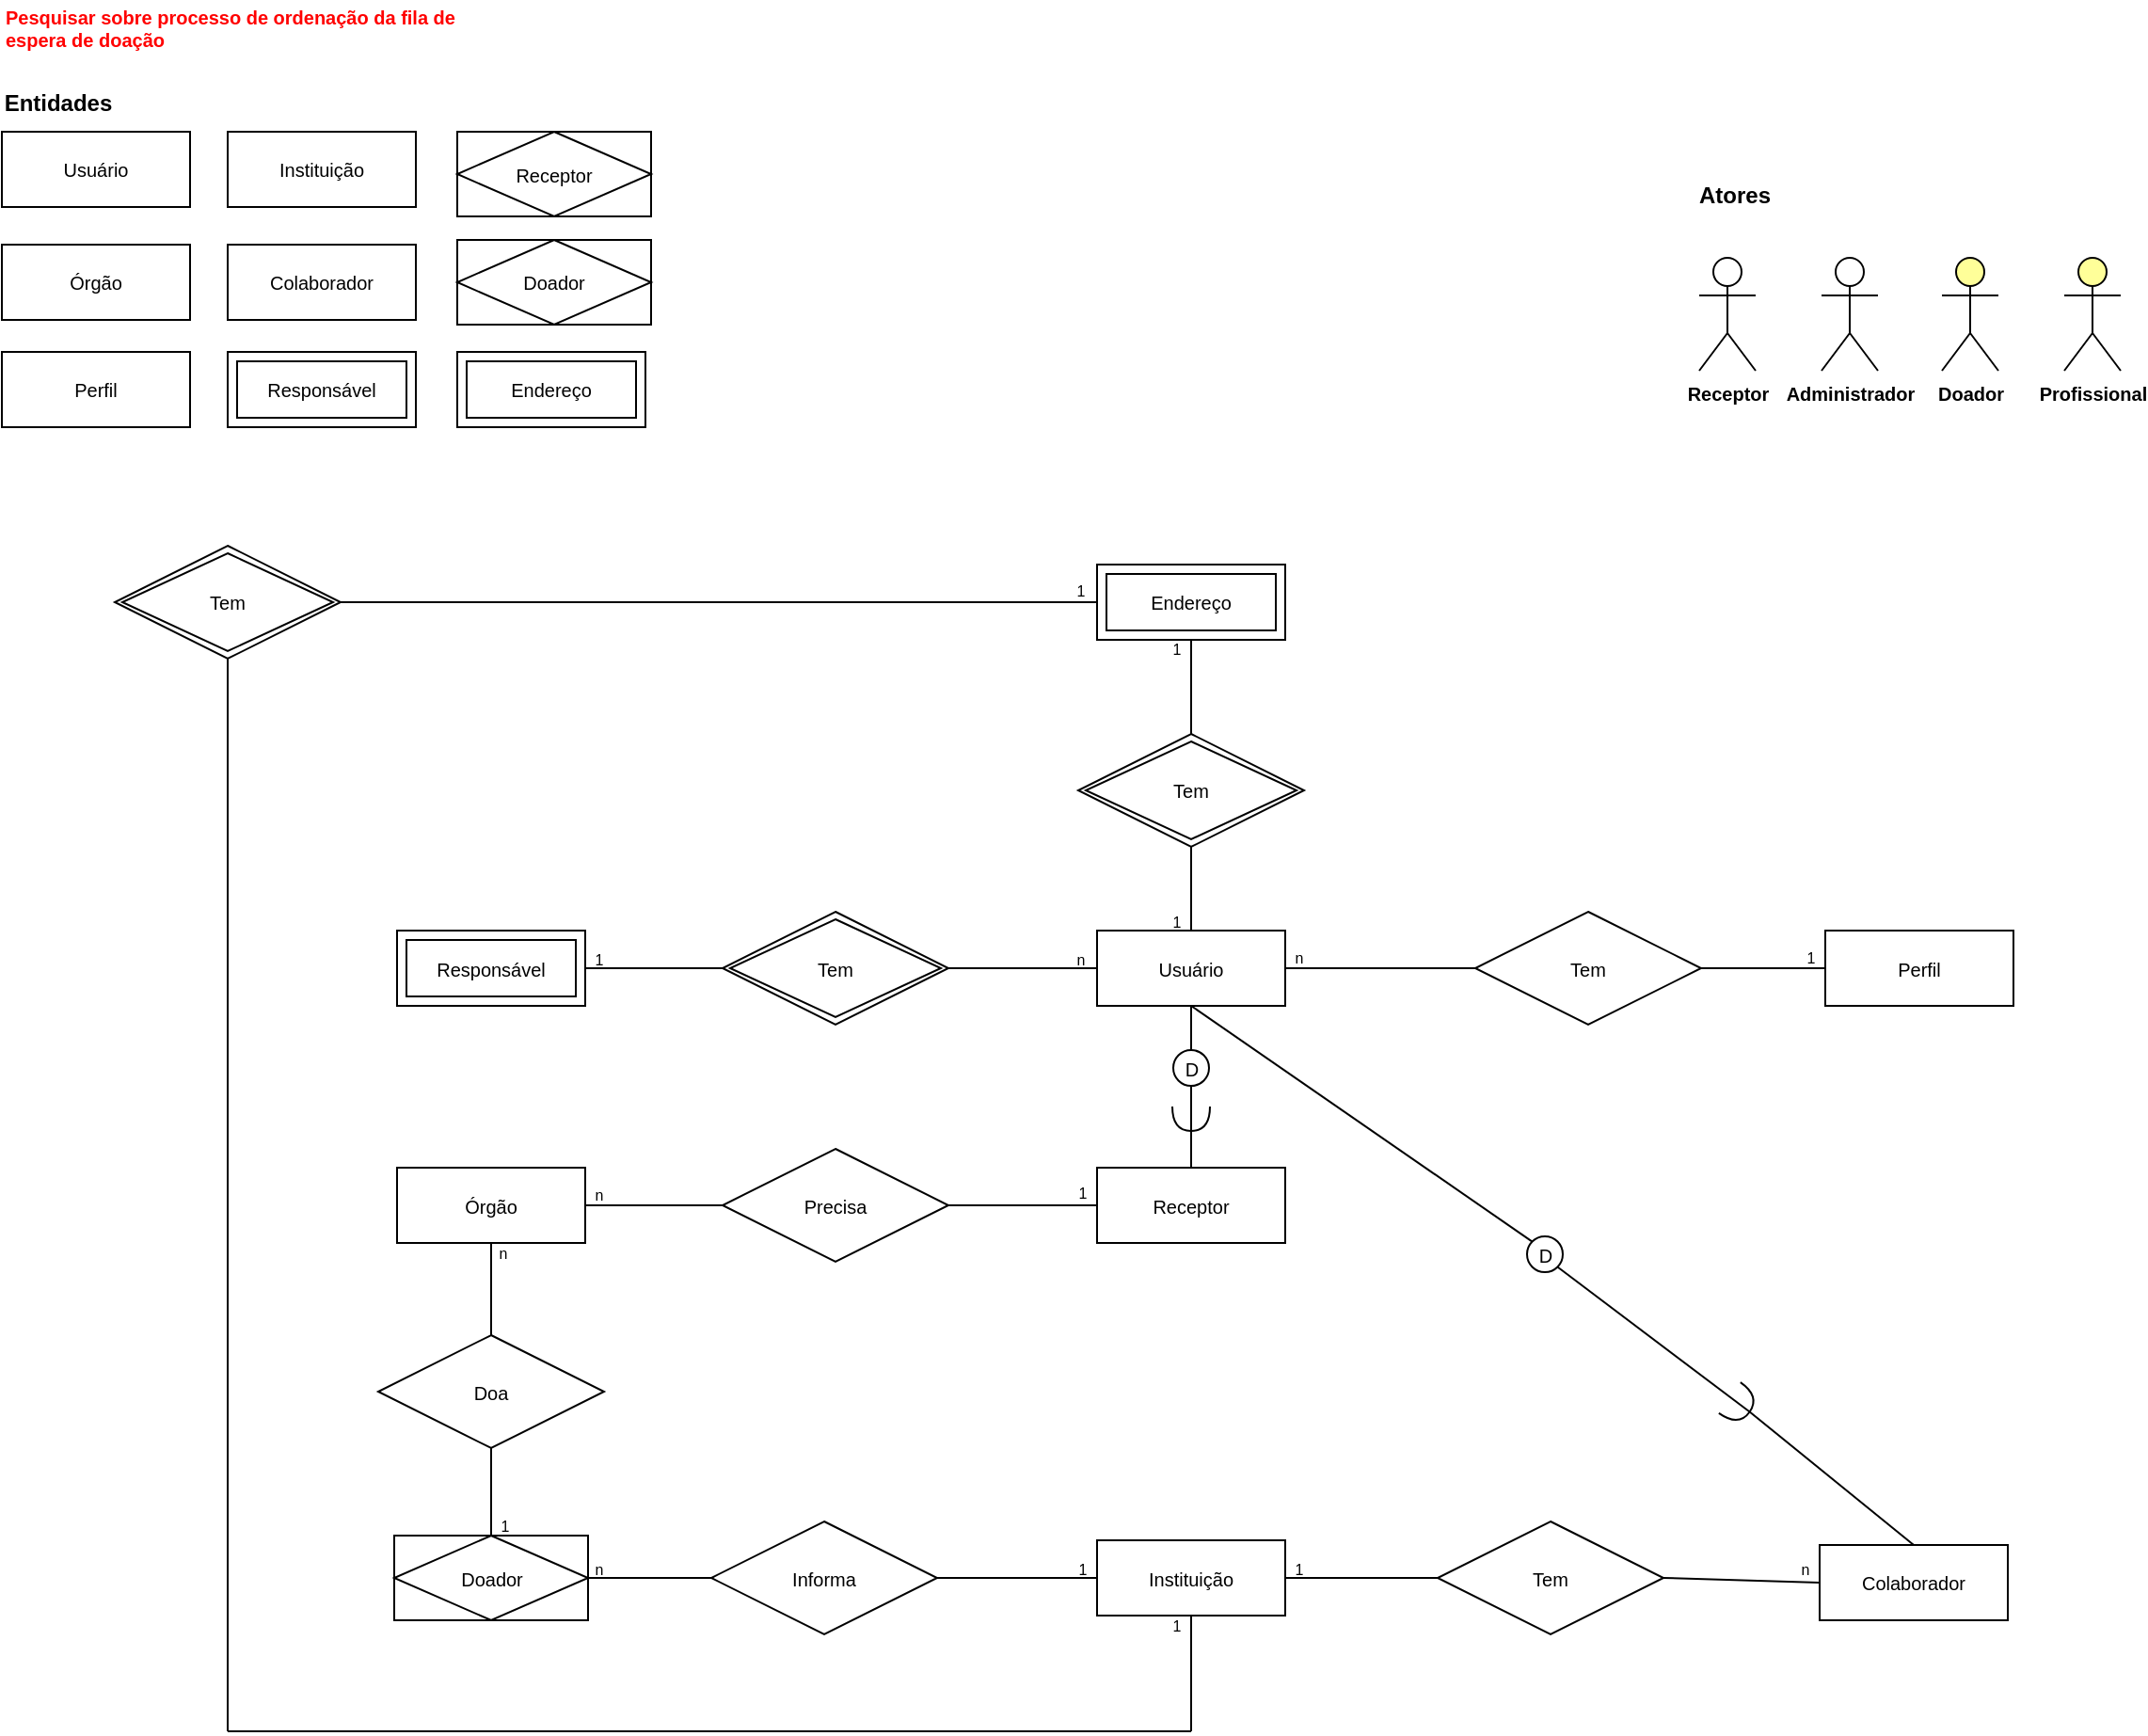 <mxfile version="20.3.0" type="device" pages="2"><diagram id="rfkdl7ZcGCs_9N7UyjgL" name="Modelo Conceitual"><mxGraphModel dx="2727" dy="1669" grid="1" gridSize="10" guides="1" tooltips="1" connect="1" arrows="1" fold="1" page="0" pageScale="1" pageWidth="1169" pageHeight="827" background="none" math="0" shadow="0"><root><mxCell id="0"/><mxCell id="1" parent="0"/><mxCell id="DnL1UHR1x3e198VtSNsZ-6" value="Usuário" style="whiteSpace=wrap;html=1;align=center;fontSize=10;fontFamily=Helvetica;" parent="1" vertex="1"><mxGeometry x="20" y="-160" width="100" height="40" as="geometry"/></mxCell><mxCell id="DnL1UHR1x3e198VtSNsZ-7" value="Órgão" style="whiteSpace=wrap;html=1;align=center;fontSize=10;fontFamily=Helvetica;" parent="1" vertex="1"><mxGeometry x="20" y="-100" width="100" height="40" as="geometry"/></mxCell><mxCell id="DnL1UHR1x3e198VtSNsZ-8" value="Instituição" style="whiteSpace=wrap;html=1;align=center;fontSize=10;fontFamily=Helvetica;" parent="1" vertex="1"><mxGeometry x="140" y="-160" width="100" height="40" as="geometry"/></mxCell><mxCell id="DnL1UHR1x3e198VtSNsZ-10" value="Entidades" style="text;html=1;strokeColor=none;fillColor=none;align=center;verticalAlign=middle;whiteSpace=wrap;rounded=0;fontStyle=1" parent="1" vertex="1"><mxGeometry x="20" y="-190" width="60" height="30" as="geometry"/></mxCell><mxCell id="DnL1UHR1x3e198VtSNsZ-11" value="Perfil" style="whiteSpace=wrap;html=1;align=center;fontSize=10;fontFamily=Helvetica;" parent="1" vertex="1"><mxGeometry x="20" y="-43" width="100" height="40" as="geometry"/></mxCell><mxCell id="DnL1UHR1x3e198VtSNsZ-12" value="Colaborador" style="whiteSpace=wrap;html=1;align=center;fontSize=10;fontFamily=Helvetica;" parent="1" vertex="1"><mxGeometry x="986" y="591" width="100" height="40" as="geometry"/></mxCell><mxCell id="DnL1UHR1x3e198VtSNsZ-13" value="Usuário" style="whiteSpace=wrap;html=1;align=center;fontSize=10;fontFamily=Helvetica;" parent="1" vertex="1"><mxGeometry x="602" y="264.5" width="100" height="40" as="geometry"/></mxCell><mxCell id="DnL1UHR1x3e198VtSNsZ-15" value="" style="endArrow=none;html=1;rounded=0;fontFamily=Helvetica;fontSize=10;exitX=1;exitY=0.5;exitDx=0;exitDy=0;entryX=0;entryY=0.5;entryDx=0;entryDy=0;" parent="1" source="DnL1UHR1x3e198VtSNsZ-13" target="DnL1UHR1x3e198VtSNsZ-17" edge="1"><mxGeometry relative="1" as="geometry"><mxPoint x="890" y="354.5" as="sourcePoint"/><mxPoint x="850" y="284.5" as="targetPoint"/></mxGeometry></mxCell><mxCell id="DnL1UHR1x3e198VtSNsZ-16" value="Perfil" style="whiteSpace=wrap;html=1;align=center;fontSize=10;fontFamily=Helvetica;" parent="1" vertex="1"><mxGeometry x="989" y="264.5" width="100" height="40" as="geometry"/></mxCell><mxCell id="DnL1UHR1x3e198VtSNsZ-17" value="Tem" style="shape=rhombus;perimeter=rhombusPerimeter;whiteSpace=wrap;html=1;align=center;fontFamily=Helvetica;fontSize=10;" parent="1" vertex="1"><mxGeometry x="803" y="254.5" width="120" height="60" as="geometry"/></mxCell><mxCell id="DnL1UHR1x3e198VtSNsZ-18" value="" style="endArrow=none;html=1;rounded=0;fontFamily=Helvetica;fontSize=10;exitX=1;exitY=0.5;exitDx=0;exitDy=0;entryX=0;entryY=0.5;entryDx=0;entryDy=0;" parent="1" source="DnL1UHR1x3e198VtSNsZ-17" target="DnL1UHR1x3e198VtSNsZ-16" edge="1"><mxGeometry relative="1" as="geometry"><mxPoint x="740" y="294.5" as="sourcePoint"/><mxPoint x="1050" y="284.5" as="targetPoint"/></mxGeometry></mxCell><mxCell id="DnL1UHR1x3e198VtSNsZ-29" value="Instituição" style="whiteSpace=wrap;html=1;align=center;fontSize=10;fontFamily=Helvetica;" parent="1" vertex="1"><mxGeometry x="602" y="588.5" width="100" height="40" as="geometry"/></mxCell><mxCell id="DnL1UHR1x3e198VtSNsZ-33" value="Tem" style="shape=rhombus;perimeter=rhombusPerimeter;whiteSpace=wrap;html=1;align=center;fontFamily=Helvetica;fontSize=10;" parent="1" vertex="1"><mxGeometry x="783" y="578.5" width="120" height="60" as="geometry"/></mxCell><mxCell id="DnL1UHR1x3e198VtSNsZ-34" value="" style="endArrow=none;html=1;rounded=0;fontFamily=Helvetica;fontSize=10;exitX=1;exitY=0.5;exitDx=0;exitDy=0;entryX=0;entryY=0.5;entryDx=0;entryDy=0;" parent="1" source="DnL1UHR1x3e198VtSNsZ-29" target="DnL1UHR1x3e198VtSNsZ-33" edge="1"><mxGeometry relative="1" as="geometry"><mxPoint x="730" y="468.5" as="sourcePoint"/><mxPoint x="690" y="388.5" as="targetPoint"/></mxGeometry></mxCell><mxCell id="DnL1UHR1x3e198VtSNsZ-35" value="" style="endArrow=none;html=1;rounded=0;fontFamily=Helvetica;fontSize=10;entryX=0;entryY=0.5;entryDx=0;entryDy=0;exitX=1;exitY=0.5;exitDx=0;exitDy=0;" parent="1" source="DnL1UHR1x3e198VtSNsZ-33" target="DnL1UHR1x3e198VtSNsZ-12" edge="1"><mxGeometry relative="1" as="geometry"><mxPoint x="783" y="478.5" as="sourcePoint"/><mxPoint x="1033" y="468.5" as="targetPoint"/></mxGeometry></mxCell><mxCell id="DnL1UHR1x3e198VtSNsZ-36" value="Órgão" style="whiteSpace=wrap;html=1;align=center;fontSize=10;fontFamily=Helvetica;" parent="1" vertex="1"><mxGeometry x="230" y="390.5" width="100" height="40" as="geometry"/></mxCell><mxCell id="DnL1UHR1x3e198VtSNsZ-39" value="" style="endArrow=none;html=1;rounded=0;fontFamily=Helvetica;fontSize=10;exitX=1;exitY=0.5;exitDx=0;exitDy=0;entryX=0;entryY=0.5;entryDx=0;entryDy=0;" parent="1" source="4Ix7gtQgATZHMQpSRIIX-22" target="mXI9kFqqqwVcP4v7Y5AZ-5" edge="1"><mxGeometry relative="1" as="geometry"><mxPoint x="583" y="408.5" as="sourcePoint"/><mxPoint x="590" y="411" as="targetPoint"/></mxGeometry></mxCell><mxCell id="DnL1UHR1x3e198VtSNsZ-40" value="" style="endArrow=none;html=1;rounded=0;fontFamily=Helvetica;fontSize=10;exitX=1;exitY=0.5;exitDx=0;exitDy=0;entryX=0;entryY=0.5;entryDx=0;entryDy=0;" parent="1" source="DnL1UHR1x3e198VtSNsZ-36" target="4Ix7gtQgATZHMQpSRIIX-22" edge="1"><mxGeometry relative="1" as="geometry"><mxPoint x="560" y="420.5" as="sourcePoint"/><mxPoint x="374" y="415.5" as="targetPoint"/></mxGeometry></mxCell><mxCell id="DnL1UHR1x3e198VtSNsZ-41" value="" style="endArrow=none;html=1;rounded=0;fontFamily=Helvetica;fontSize=10;exitX=1;exitY=0.5;exitDx=0;exitDy=0;entryX=0.5;entryY=0;entryDx=0;entryDy=0;startArrow=none;exitPerimeter=0;" parent="1" source="mXI9kFqqqwVcP4v7Y5AZ-3" target="mXI9kFqqqwVcP4v7Y5AZ-5" edge="1"><mxGeometry relative="1" as="geometry"><mxPoint x="560" y="444.5" as="sourcePoint"/><mxPoint x="652" y="388" as="targetPoint"/></mxGeometry></mxCell><mxCell id="DnL1UHR1x3e198VtSNsZ-46" value="Colaborador" style="whiteSpace=wrap;html=1;align=center;fontSize=10;fontFamily=Helvetica;" parent="1" vertex="1"><mxGeometry x="140" y="-100" width="100" height="40" as="geometry"/></mxCell><mxCell id="DnL1UHR1x3e198VtSNsZ-59" value="n" style="text;html=1;strokeColor=none;fillColor=none;align=center;verticalAlign=middle;whiteSpace=wrap;rounded=0;fontFamily=Helvetica;fontSize=8;fontStyle=0" parent="1" vertex="1"><mxGeometry x="702" y="273.5" width="15" height="10" as="geometry"/></mxCell><mxCell id="DnL1UHR1x3e198VtSNsZ-72" value="Pesquisar sobre processo de ordenação da fila de espera de doação" style="text;html=1;strokeColor=none;fillColor=none;align=left;verticalAlign=middle;whiteSpace=wrap;rounded=0;fontFamily=Helvetica;fontSize=10;fontStyle=1;fontColor=#FF0000;" parent="1" vertex="1"><mxGeometry x="20" y="-230" width="245" height="30" as="geometry"/></mxCell><mxCell id="4Ix7gtQgATZHMQpSRIIX-1" value="1" style="text;html=1;strokeColor=none;fillColor=none;align=center;verticalAlign=middle;whiteSpace=wrap;rounded=0;fontFamily=Helvetica;fontSize=8;fontStyle=0" parent="1" vertex="1"><mxGeometry x="974" y="273.5" width="15" height="10" as="geometry"/></mxCell><mxCell id="4Ix7gtQgATZHMQpSRIIX-5" value="1" style="text;html=1;strokeColor=none;fillColor=none;align=center;verticalAlign=middle;whiteSpace=wrap;rounded=0;fontFamily=Helvetica;fontSize=8;fontStyle=0" parent="1" vertex="1"><mxGeometry x="587" y="398.5" width="15" height="10" as="geometry"/></mxCell><mxCell id="4Ix7gtQgATZHMQpSRIIX-7" value="n" style="text;html=1;strokeColor=none;fillColor=none;align=center;verticalAlign=middle;whiteSpace=wrap;rounded=0;fontFamily=Helvetica;fontSize=8;fontStyle=0" parent="1" vertex="1"><mxGeometry x="330" y="399.5" width="15" height="10" as="geometry"/></mxCell><mxCell id="4Ix7gtQgATZHMQpSRIIX-8" value="n" style="text;html=1;strokeColor=none;fillColor=none;align=center;verticalAlign=middle;whiteSpace=wrap;rounded=0;fontFamily=Helvetica;fontSize=8;fontStyle=0" parent="1" vertex="1"><mxGeometry x="971" y="598.5" width="15" height="10" as="geometry"/></mxCell><mxCell id="4Ix7gtQgATZHMQpSRIIX-9" value="1" style="text;html=1;strokeColor=none;fillColor=none;align=center;verticalAlign=middle;whiteSpace=wrap;rounded=0;fontFamily=Helvetica;fontSize=8;fontStyle=0" parent="1" vertex="1"><mxGeometry x="702" y="598.5" width="15" height="10" as="geometry"/></mxCell><mxCell id="4Ix7gtQgATZHMQpSRIIX-22" value="Precisa" style="shape=rhombus;perimeter=rhombusPerimeter;whiteSpace=wrap;html=1;align=center;fontSize=10;" parent="1" vertex="1"><mxGeometry x="403" y="380.5" width="120" height="60" as="geometry"/></mxCell><mxCell id="4Ix7gtQgATZHMQpSRIIX-24" value="Informa" style="shape=rhombus;perimeter=rhombusPerimeter;whiteSpace=wrap;html=1;align=center;fontSize=10;" parent="1" vertex="1"><mxGeometry x="397" y="578.5" width="120" height="60" as="geometry"/></mxCell><mxCell id="4Ix7gtQgATZHMQpSRIIX-25" value="" style="endArrow=none;html=1;rounded=0;fontFamily=Helvetica;fontSize=10;exitX=1;exitY=0.5;exitDx=0;exitDy=0;entryX=0;entryY=0.5;entryDx=0;entryDy=0;" parent="1" source="4Ix7gtQgATZHMQpSRIIX-24" target="DnL1UHR1x3e198VtSNsZ-29" edge="1"><mxGeometry relative="1" as="geometry"><mxPoint x="694" y="618.5" as="sourcePoint"/><mxPoint x="797" y="618.5" as="targetPoint"/></mxGeometry></mxCell><mxCell id="4Ix7gtQgATZHMQpSRIIX-26" value="" style="endArrow=none;html=1;rounded=0;fontFamily=Helvetica;fontSize=10;entryX=0;entryY=0.5;entryDx=0;entryDy=0;exitX=0;exitY=1;exitDx=0;exitDy=0;" parent="1" source="4Ix7gtQgATZHMQpSRIIX-27" target="4Ix7gtQgATZHMQpSRIIX-24" edge="1"><mxGeometry relative="1" as="geometry"><mxPoint x="363" y="618.5" as="sourcePoint"/><mxPoint x="594" y="618.5" as="targetPoint"/></mxGeometry></mxCell><mxCell id="4Ix7gtQgATZHMQpSRIIX-27" value="n" style="text;html=1;strokeColor=none;fillColor=none;align=center;verticalAlign=middle;whiteSpace=wrap;rounded=0;fontFamily=Helvetica;fontSize=8;fontStyle=0" parent="1" vertex="1"><mxGeometry x="330" y="598.5" width="15" height="10" as="geometry"/></mxCell><mxCell id="4Ix7gtQgATZHMQpSRIIX-28" value="1" style="text;html=1;strokeColor=none;fillColor=none;align=center;verticalAlign=middle;whiteSpace=wrap;rounded=0;fontFamily=Helvetica;fontSize=8;fontStyle=0" parent="1" vertex="1"><mxGeometry x="587" y="598.5" width="15" height="10" as="geometry"/></mxCell><mxCell id="4Ix7gtQgATZHMQpSRIIX-29" value="Doa" style="shape=rhombus;perimeter=rhombusPerimeter;whiteSpace=wrap;html=1;align=center;fontSize=10;" parent="1" vertex="1"><mxGeometry x="220" y="479.5" width="120" height="60" as="geometry"/></mxCell><mxCell id="4Ix7gtQgATZHMQpSRIIX-30" value="" style="endArrow=none;html=1;rounded=0;fontFamily=Helvetica;fontSize=10;exitX=0.5;exitY=0;exitDx=0;exitDy=0;" parent="1" source="pU9bzniXwJ5r82O7WX45-9" target="4Ix7gtQgATZHMQpSRIIX-29" edge="1"><mxGeometry relative="1" as="geometry"><mxPoint x="280" y="588.5" as="sourcePoint"/><mxPoint x="435" y="413.5" as="targetPoint"/></mxGeometry></mxCell><mxCell id="4Ix7gtQgATZHMQpSRIIX-31" value="" style="endArrow=none;html=1;rounded=0;fontFamily=Helvetica;fontSize=10;exitX=0.5;exitY=0;exitDx=0;exitDy=0;entryX=0.5;entryY=1;entryDx=0;entryDy=0;" parent="1" source="4Ix7gtQgATZHMQpSRIIX-29" target="DnL1UHR1x3e198VtSNsZ-36" edge="1"><mxGeometry relative="1" as="geometry"><mxPoint x="280" y="475.5" as="sourcePoint"/><mxPoint x="290" y="545.5" as="targetPoint"/></mxGeometry></mxCell><mxCell id="4Ix7gtQgATZHMQpSRIIX-32" value="n" style="text;html=1;strokeColor=none;fillColor=none;align=center;verticalAlign=middle;whiteSpace=wrap;rounded=0;fontFamily=Helvetica;fontSize=8;fontStyle=0" parent="1" vertex="1"><mxGeometry x="279" y="430.5" width="15" height="10" as="geometry"/></mxCell><mxCell id="4Ix7gtQgATZHMQpSRIIX-33" value="1" style="text;html=1;strokeColor=none;fillColor=none;align=center;verticalAlign=middle;whiteSpace=wrap;rounded=0;fontFamily=Helvetica;fontSize=8;fontStyle=0" parent="1" vertex="1"><mxGeometry x="280" y="576" width="15" height="10" as="geometry"/></mxCell><mxCell id="DnL1UHR1x3e198VtSNsZ-49" value="Doador" style="shape=umlActor;html=1;verticalLabelPosition=bottom;verticalAlign=top;align=center;fontFamily=Helvetica;fontSize=10;fontStyle=1;fillColor=#FFFF99;" parent="1" vertex="1"><mxGeometry x="1051" y="-93" width="30" height="60" as="geometry"/></mxCell><mxCell id="DnL1UHR1x3e198VtSNsZ-52" value="Receptor" style="shape=umlActor;html=1;verticalLabelPosition=bottom;verticalAlign=top;align=center;fontFamily=Helvetica;fontSize=10;fontStyle=1" parent="1" vertex="1"><mxGeometry x="922" y="-93" width="30" height="60" as="geometry"/></mxCell><mxCell id="DnL1UHR1x3e198VtSNsZ-53" value="Administrador" style="shape=umlActor;html=1;verticalLabelPosition=bottom;verticalAlign=top;align=center;fontFamily=Helvetica;fontSize=10;fontStyle=1" parent="1" vertex="1"><mxGeometry x="987" y="-93" width="30" height="60" as="geometry"/></mxCell><mxCell id="DnL1UHR1x3e198VtSNsZ-54" value="Profissional" style="shape=umlActor;html=1;verticalLabelPosition=bottom;verticalAlign=top;align=center;fontFamily=Helvetica;fontSize=10;fillColor=#FFFF99;fontStyle=1" parent="1" vertex="1"><mxGeometry x="1116" y="-93" width="30" height="60" as="geometry"/></mxCell><mxCell id="DnL1UHR1x3e198VtSNsZ-56" value="Atores" style="text;html=1;strokeColor=none;fillColor=none;align=center;verticalAlign=middle;whiteSpace=wrap;rounded=0;fontStyle=1" parent="1" vertex="1"><mxGeometry x="911" y="-141" width="60" height="30" as="geometry"/></mxCell><mxCell id="pU9bzniXwJ5r82O7WX45-1" value="Responsável" style="shape=ext;margin=3;double=1;whiteSpace=wrap;html=1;align=center;fontSize=10;" parent="1" vertex="1"><mxGeometry x="230" y="264.5" width="100" height="40" as="geometry"/></mxCell><mxCell id="pU9bzniXwJ5r82O7WX45-2" value="Tem" style="shape=rhombus;double=1;perimeter=rhombusPerimeter;whiteSpace=wrap;html=1;align=center;fontSize=10;" parent="1" vertex="1"><mxGeometry x="403" y="254.5" width="120" height="60" as="geometry"/></mxCell><mxCell id="pU9bzniXwJ5r82O7WX45-3" value="" style="endArrow=none;html=1;rounded=0;fontSize=10;entryX=0;entryY=0.5;entryDx=0;entryDy=0;exitX=1;exitY=0.5;exitDx=0;exitDy=0;" parent="1" source="pU9bzniXwJ5r82O7WX45-2" target="DnL1UHR1x3e198VtSNsZ-13" edge="1"><mxGeometry relative="1" as="geometry"><mxPoint x="410" y="336.5" as="sourcePoint"/><mxPoint x="570" y="336.5" as="targetPoint"/></mxGeometry></mxCell><mxCell id="pU9bzniXwJ5r82O7WX45-4" value="" style="endArrow=none;html=1;rounded=0;fontSize=10;entryX=0;entryY=0.5;entryDx=0;entryDy=0;exitX=1;exitY=0.5;exitDx=0;exitDy=0;" parent="1" source="pU9bzniXwJ5r82O7WX45-1" target="pU9bzniXwJ5r82O7WX45-2" edge="1"><mxGeometry relative="1" as="geometry"><mxPoint x="553" y="294.5" as="sourcePoint"/><mxPoint x="660" y="294.5" as="targetPoint"/></mxGeometry></mxCell><mxCell id="pU9bzniXwJ5r82O7WX45-5" value="n" style="text;html=1;strokeColor=none;fillColor=none;align=center;verticalAlign=middle;whiteSpace=wrap;rounded=0;fontFamily=Helvetica;fontSize=8;fontStyle=0" parent="1" vertex="1"><mxGeometry x="586" y="274.5" width="15" height="10" as="geometry"/></mxCell><mxCell id="pU9bzniXwJ5r82O7WX45-6" value="1" style="text;html=1;strokeColor=none;fillColor=none;align=center;verticalAlign=middle;whiteSpace=wrap;rounded=0;fontFamily=Helvetica;fontSize=8;fontStyle=0" parent="1" vertex="1"><mxGeometry x="330" y="274.5" width="15" height="10" as="geometry"/></mxCell><mxCell id="pU9bzniXwJ5r82O7WX45-9" value="Doador" style="shape=associativeEntity;whiteSpace=wrap;html=1;align=center;fontSize=10;" parent="1" vertex="1"><mxGeometry x="228.5" y="586" width="103" height="45" as="geometry"/></mxCell><mxCell id="pU9bzniXwJ5r82O7WX45-10" value="Receptor" style="shape=associativeEntity;whiteSpace=wrap;html=1;align=center;fontSize=10;" parent="1" vertex="1"><mxGeometry x="262" y="-160" width="103" height="45" as="geometry"/></mxCell><mxCell id="pU9bzniXwJ5r82O7WX45-11" value="Doador" style="shape=associativeEntity;whiteSpace=wrap;html=1;align=center;fontSize=10;" parent="1" vertex="1"><mxGeometry x="262" y="-102.5" width="103" height="45" as="geometry"/></mxCell><mxCell id="pU9bzniXwJ5r82O7WX45-12" value="Responsável" style="shape=ext;margin=3;double=1;whiteSpace=wrap;html=1;align=center;fontSize=10;" parent="1" vertex="1"><mxGeometry x="140" y="-43" width="100" height="40" as="geometry"/></mxCell><mxCell id="bfF8cXk7CvcDb44DTgOa-1" value="" style="endArrow=none;html=1;rounded=0;entryX=0;entryY=0;entryDx=0;entryDy=0;exitX=0.5;exitY=1;exitDx=0;exitDy=0;" edge="1" parent="1" source="DnL1UHR1x3e198VtSNsZ-13" target="bfF8cXk7CvcDb44DTgOa-6"><mxGeometry relative="1" as="geometry"><mxPoint x="693" y="339.5" as="sourcePoint"/><mxPoint x="823" y="419.5" as="targetPoint"/></mxGeometry></mxCell><mxCell id="bfF8cXk7CvcDb44DTgOa-6" value="&lt;font style=&quot;font-size: 10px;&quot;&gt;D&lt;/font&gt;" style="ellipse;whiteSpace=wrap;html=1;aspect=fixed;rotation=0;" vertex="1" parent="1"><mxGeometry x="830.5" y="427" width="19" height="19" as="geometry"/></mxCell><mxCell id="bfF8cXk7CvcDb44DTgOa-10" value="" style="endArrow=none;html=1;rounded=0;entryX=0.5;entryY=0;entryDx=0;entryDy=0;exitX=1;exitY=0.5;exitDx=0;exitDy=0;startArrow=none;exitPerimeter=0;" edge="1" parent="1" source="bfF8cXk7CvcDb44DTgOa-11" target="DnL1UHR1x3e198VtSNsZ-12"><mxGeometry relative="1" as="geometry"><mxPoint x="836.607" y="429.607" as="sourcePoint"/><mxPoint x="902.33" y="482" as="targetPoint"/></mxGeometry></mxCell><mxCell id="bfF8cXk7CvcDb44DTgOa-11" value="" style="shape=requiredInterface;html=1;verticalLabelPosition=bottom;sketch=0;fontSize=10;rotation=35;" vertex="1" parent="1"><mxGeometry x="937" y="506.5" width="13" height="20" as="geometry"/></mxCell><mxCell id="bfF8cXk7CvcDb44DTgOa-12" value="" style="endArrow=none;html=1;rounded=0;entryX=1;entryY=0.5;entryDx=0;entryDy=0;exitX=1;exitY=1;exitDx=0;exitDy=0;entryPerimeter=0;" edge="1" parent="1" source="bfF8cXk7CvcDb44DTgOa-6" target="bfF8cXk7CvcDb44DTgOa-11"><mxGeometry relative="1" as="geometry"><mxPoint x="849.718" y="442.218" as="sourcePoint"/><mxPoint x="1036" y="588.5" as="targetPoint"/></mxGeometry></mxCell><mxCell id="4h_Tghez62jXQAwtStah-3" value="" style="endArrow=none;html=1;rounded=0;fontFamily=Helvetica;fontSize=10;exitX=0.5;exitY=0;exitDx=0;exitDy=0;entryX=0.5;entryY=1;entryDx=0;entryDy=0;" edge="1" parent="1" source="DnL1UHR1x3e198VtSNsZ-13" target="kqQNP9uGrrl_BMRsnogX-1"><mxGeometry relative="1" as="geometry"><mxPoint x="683" y="249.5" as="sourcePoint"/><mxPoint x="690" y="240" as="targetPoint"/></mxGeometry></mxCell><mxCell id="4h_Tghez62jXQAwtStah-4" value="" style="endArrow=none;html=1;rounded=0;fontFamily=Helvetica;fontSize=10;exitX=0.5;exitY=0;exitDx=0;exitDy=0;entryX=0.5;entryY=1;entryDx=0;entryDy=0;" edge="1" parent="1" source="kqQNP9uGrrl_BMRsnogX-1" target="kqQNP9uGrrl_BMRsnogX-2"><mxGeometry relative="1" as="geometry"><mxPoint x="660" y="140" as="sourcePoint"/><mxPoint x="680" y="140" as="targetPoint"/></mxGeometry></mxCell><mxCell id="4h_Tghez62jXQAwtStah-5" value="1" style="text;html=1;strokeColor=none;fillColor=none;align=center;verticalAlign=middle;whiteSpace=wrap;rounded=0;fontFamily=Helvetica;fontSize=8;fontStyle=0" vertex="1" parent="1"><mxGeometry x="637" y="110" width="15" height="10" as="geometry"/></mxCell><mxCell id="4h_Tghez62jXQAwtStah-6" value="1" style="text;html=1;strokeColor=none;fillColor=none;align=center;verticalAlign=middle;whiteSpace=wrap;rounded=0;fontFamily=Helvetica;fontSize=8;fontStyle=0" vertex="1" parent="1"><mxGeometry x="637" y="254.5" width="15" height="10" as="geometry"/></mxCell><mxCell id="kqQNP9uGrrl_BMRsnogX-1" value="Tem" style="shape=rhombus;double=1;perimeter=rhombusPerimeter;whiteSpace=wrap;html=1;align=center;fontSize=10;" vertex="1" parent="1"><mxGeometry x="592" y="160" width="120" height="60" as="geometry"/></mxCell><mxCell id="kqQNP9uGrrl_BMRsnogX-2" value="Endereço" style="shape=ext;margin=3;double=1;whiteSpace=wrap;html=1;align=center;fontSize=10;" vertex="1" parent="1"><mxGeometry x="602" y="70" width="100" height="40" as="geometry"/></mxCell><mxCell id="mXI9kFqqqwVcP4v7Y5AZ-1" value="&lt;font style=&quot;font-size: 10px;&quot;&gt;D&lt;/font&gt;" style="ellipse;whiteSpace=wrap;html=1;aspect=fixed;rotation=0;" vertex="1" parent="1"><mxGeometry x="642.5" y="328" width="19" height="19" as="geometry"/></mxCell><mxCell id="mXI9kFqqqwVcP4v7Y5AZ-2" value="" style="endArrow=none;html=1;rounded=0;fontFamily=Helvetica;fontSize=10;exitX=0.5;exitY=1;exitDx=0;exitDy=0;entryX=0.5;entryY=0;entryDx=0;entryDy=0;" edge="1" parent="1" source="DnL1UHR1x3e198VtSNsZ-13" target="mXI9kFqqqwVcP4v7Y5AZ-1"><mxGeometry relative="1" as="geometry"><mxPoint x="652" y="304.5" as="sourcePoint"/><mxPoint x="652" y="388" as="targetPoint"/></mxGeometry></mxCell><mxCell id="mXI9kFqqqwVcP4v7Y5AZ-3" value="" style="shape=requiredInterface;html=1;verticalLabelPosition=bottom;sketch=0;fontSize=10;rotation=90;" vertex="1" parent="1"><mxGeometry x="645.5" y="354.5" width="13" height="20" as="geometry"/></mxCell><mxCell id="mXI9kFqqqwVcP4v7Y5AZ-4" value="" style="endArrow=none;html=1;rounded=0;fontFamily=Helvetica;fontSize=10;exitX=0.5;exitY=1;exitDx=0;exitDy=0;entryX=1;entryY=0.5;entryDx=0;entryDy=0;startArrow=none;entryPerimeter=0;" edge="1" parent="1" source="mXI9kFqqqwVcP4v7Y5AZ-1" target="mXI9kFqqqwVcP4v7Y5AZ-3"><mxGeometry relative="1" as="geometry"><mxPoint x="652.0" y="351.0" as="sourcePoint"/><mxPoint x="652" y="388" as="targetPoint"/></mxGeometry></mxCell><mxCell id="mXI9kFqqqwVcP4v7Y5AZ-5" value="Receptor" style="whiteSpace=wrap;html=1;align=center;fontSize=10;fontFamily=Helvetica;" vertex="1" parent="1"><mxGeometry x="602" y="390.5" width="100" height="40" as="geometry"/></mxCell><mxCell id="8adq8R1hd-ZFPi3UqQum-5" value="Tem" style="shape=rhombus;double=1;perimeter=rhombusPerimeter;whiteSpace=wrap;html=1;align=center;fontSize=10;" vertex="1" parent="1"><mxGeometry x="80" y="60" width="120" height="60" as="geometry"/></mxCell><mxCell id="8adq8R1hd-ZFPi3UqQum-6" value="" style="endArrow=none;html=1;rounded=0;fontSize=10;entryX=0;entryY=0.5;entryDx=0;entryDy=0;exitX=1;exitY=0.5;exitDx=0;exitDy=0;" edge="1" parent="1" source="8adq8R1hd-ZFPi3UqQum-5" target="kqQNP9uGrrl_BMRsnogX-2"><mxGeometry relative="1" as="geometry"><mxPoint x="330" y="500" as="sourcePoint"/><mxPoint x="490" y="500" as="targetPoint"/></mxGeometry></mxCell><mxCell id="8adq8R1hd-ZFPi3UqQum-7" value="1" style="text;html=1;strokeColor=none;fillColor=none;align=center;verticalAlign=middle;whiteSpace=wrap;rounded=0;fontFamily=Helvetica;fontSize=8;fontStyle=0" vertex="1" parent="1"><mxGeometry x="637" y="628.5" width="15" height="10" as="geometry"/></mxCell><mxCell id="8adq8R1hd-ZFPi3UqQum-8" value="1" style="text;html=1;strokeColor=none;fillColor=none;align=center;verticalAlign=middle;whiteSpace=wrap;rounded=0;fontFamily=Helvetica;fontSize=8;fontStyle=0" vertex="1" parent="1"><mxGeometry x="586" y="79" width="15" height="10" as="geometry"/></mxCell><mxCell id="8adq8R1hd-ZFPi3UqQum-9" value="" style="group" vertex="1" connectable="0" parent="1"><mxGeometry x="140" y="690" width="512" as="geometry"/></mxCell><mxCell id="8adq8R1hd-ZFPi3UqQum-1" value="" style="endArrow=none;html=1;rounded=0;fontSize=10;exitX=0.5;exitY=1;exitDx=0;exitDy=0;" edge="1" parent="8adq8R1hd-ZFPi3UqQum-9" source="DnL1UHR1x3e198VtSNsZ-29"><mxGeometry relative="1" as="geometry"><mxPoint x="450" y="-460" as="sourcePoint"/><mxPoint x="512" as="targetPoint"/></mxGeometry></mxCell><mxCell id="8adq8R1hd-ZFPi3UqQum-3" value="" style="endArrow=none;html=1;rounded=0;fontSize=10;" edge="1" parent="8adq8R1hd-ZFPi3UqQum-9"><mxGeometry relative="1" as="geometry"><mxPoint x="512" as="sourcePoint"/><mxPoint as="targetPoint"/></mxGeometry></mxCell><mxCell id="8adq8R1hd-ZFPi3UqQum-4" value="" style="endArrow=none;html=1;rounded=0;fontSize=10;exitX=0.5;exitY=1;exitDx=0;exitDy=0;" edge="1" parent="8adq8R1hd-ZFPi3UqQum-9" source="8adq8R1hd-ZFPi3UqQum-5"><mxGeometry relative="1" as="geometry"><mxPoint y="-550" as="sourcePoint"/><mxPoint as="targetPoint"/></mxGeometry></mxCell><mxCell id="hNTEmXzGc64Ku6qeLJ5X-1" value="Endereço" style="shape=ext;margin=3;double=1;whiteSpace=wrap;html=1;align=center;fontSize=10;" vertex="1" parent="1"><mxGeometry x="262" y="-43" width="100" height="40" as="geometry"/></mxCell></root></mxGraphModel></diagram><diagram id="J7qmURXX9jd1UILKsiP8" name="Modelo Lógico"><mxGraphModel dx="2440" dy="1136" grid="1" gridSize="10" guides="1" tooltips="1" connect="1" arrows="1" fold="1" page="0" pageScale="1" pageWidth="1169" pageHeight="827" math="0" shadow="0"><root><mxCell id="0"/><mxCell id="1" parent="0"/><mxCell id="fo9SFf_NHW76QJGwjYdo-18" value="Usuário" style="shape=table;startSize=30;container=1;collapsible=1;childLayout=tableLayout;fixedRows=1;rowLines=0;fontStyle=1;align=center;resizeLast=1;fontSize=10;" vertex="1" parent="1"><mxGeometry x="300" y="110" width="180" height="330" as="geometry"/></mxCell><mxCell id="fo9SFf_NHW76QJGwjYdo-19" value="" style="shape=tableRow;horizontal=0;startSize=0;swimlaneHead=0;swimlaneBody=0;fillColor=none;collapsible=0;dropTarget=0;points=[[0,0.5],[1,0.5]];portConstraint=eastwest;top=0;left=0;right=0;bottom=1;fontSize=10;" vertex="1" parent="fo9SFf_NHW76QJGwjYdo-18"><mxGeometry y="30" width="180" height="30" as="geometry"/></mxCell><mxCell id="fo9SFf_NHW76QJGwjYdo-20" value="PK" style="shape=partialRectangle;connectable=0;fillColor=none;top=0;left=0;bottom=0;right=0;fontStyle=1;overflow=hidden;fontSize=10;strokeColor=default;" vertex="1" parent="fo9SFf_NHW76QJGwjYdo-19"><mxGeometry width="30" height="30" as="geometry"><mxRectangle width="30" height="30" as="alternateBounds"/></mxGeometry></mxCell><mxCell id="fo9SFf_NHW76QJGwjYdo-21" value="ID" style="shape=partialRectangle;connectable=0;fillColor=none;top=0;left=0;bottom=0;right=0;align=left;spacingLeft=6;fontStyle=5;overflow=hidden;fontSize=10;strokeColor=default;" vertex="1" parent="fo9SFf_NHW76QJGwjYdo-19"><mxGeometry x="30" width="150" height="30" as="geometry"><mxRectangle width="150" height="30" as="alternateBounds"/></mxGeometry></mxCell><mxCell id="mwoP4eTvId3T4_SQ5n8w-27" style="shape=tableRow;horizontal=0;startSize=0;swimlaneHead=0;swimlaneBody=0;fillColor=none;collapsible=0;dropTarget=0;points=[[0,0.5],[1,0.5]];portConstraint=eastwest;top=0;left=0;right=0;bottom=0;fontSize=10;" vertex="1" parent="fo9SFf_NHW76QJGwjYdo-18"><mxGeometry y="60" width="180" height="30" as="geometry"/></mxCell><mxCell id="mwoP4eTvId3T4_SQ5n8w-28" value="" style="shape=partialRectangle;connectable=0;fillColor=none;top=0;left=0;bottom=0;right=0;editable=1;overflow=hidden;fontSize=10;fontStyle=1" vertex="1" parent="mwoP4eTvId3T4_SQ5n8w-27"><mxGeometry width="30" height="30" as="geometry"><mxRectangle width="30" height="30" as="alternateBounds"/></mxGeometry></mxCell><mxCell id="mwoP4eTvId3T4_SQ5n8w-29" value="Unique Email" style="shape=partialRectangle;connectable=0;fillColor=none;top=0;left=0;bottom=0;right=0;align=left;spacingLeft=6;overflow=hidden;fontSize=10;fontStyle=5" vertex="1" parent="mwoP4eTvId3T4_SQ5n8w-27"><mxGeometry x="30" width="150" height="30" as="geometry"><mxRectangle width="150" height="30" as="alternateBounds"/></mxGeometry></mxCell><mxCell id="fo9SFf_NHW76QJGwjYdo-22" value="" style="shape=tableRow;horizontal=0;startSize=0;swimlaneHead=0;swimlaneBody=0;fillColor=none;collapsible=0;dropTarget=0;points=[[0,0.5],[1,0.5]];portConstraint=eastwest;top=0;left=0;right=0;bottom=0;fontSize=10;" vertex="1" parent="fo9SFf_NHW76QJGwjYdo-18"><mxGeometry y="90" width="180" height="30" as="geometry"/></mxCell><mxCell id="fo9SFf_NHW76QJGwjYdo-23" value="" style="shape=partialRectangle;connectable=0;fillColor=none;top=0;left=0;bottom=0;right=0;editable=1;overflow=hidden;fontSize=10;" vertex="1" parent="fo9SFf_NHW76QJGwjYdo-22"><mxGeometry width="30" height="30" as="geometry"><mxRectangle width="30" height="30" as="alternateBounds"/></mxGeometry></mxCell><mxCell id="fo9SFf_NHW76QJGwjYdo-24" value="Nome Completo" style="shape=partialRectangle;connectable=0;fillColor=none;top=0;left=0;bottom=0;right=0;align=left;spacingLeft=6;overflow=hidden;fontSize=10;" vertex="1" parent="fo9SFf_NHW76QJGwjYdo-22"><mxGeometry x="30" width="150" height="30" as="geometry"><mxRectangle width="150" height="30" as="alternateBounds"/></mxGeometry></mxCell><mxCell id="fuedPv09NZFNHZHpTZjZ-1" value="" style="shape=tableRow;horizontal=0;startSize=0;swimlaneHead=0;swimlaneBody=0;fillColor=none;collapsible=0;dropTarget=0;points=[[0,0.5],[1,0.5]];portConstraint=eastwest;top=0;left=0;right=0;bottom=0;fontSize=10;" vertex="1" parent="fo9SFf_NHW76QJGwjYdo-18"><mxGeometry y="120" width="180" height="30" as="geometry"/></mxCell><mxCell id="fuedPv09NZFNHZHpTZjZ-2" value="" style="shape=partialRectangle;connectable=0;fillColor=none;top=0;left=0;bottom=0;right=0;editable=1;overflow=hidden;fontSize=10;" vertex="1" parent="fuedPv09NZFNHZHpTZjZ-1"><mxGeometry width="30" height="30" as="geometry"><mxRectangle width="30" height="30" as="alternateBounds"/></mxGeometry></mxCell><mxCell id="fuedPv09NZFNHZHpTZjZ-3" value="Senha" style="shape=partialRectangle;connectable=0;fillColor=none;top=0;left=0;bottom=0;right=0;align=left;spacingLeft=6;overflow=hidden;fontSize=10;" vertex="1" parent="fuedPv09NZFNHZHpTZjZ-1"><mxGeometry x="30" width="150" height="30" as="geometry"><mxRectangle width="150" height="30" as="alternateBounds"/></mxGeometry></mxCell><mxCell id="fo9SFf_NHW76QJGwjYdo-28" value="" style="shape=tableRow;horizontal=0;startSize=0;swimlaneHead=0;swimlaneBody=0;fillColor=none;collapsible=0;dropTarget=0;points=[[0,0.5],[1,0.5]];portConstraint=eastwest;top=0;left=0;right=0;bottom=0;fontSize=10;" vertex="1" parent="fo9SFf_NHW76QJGwjYdo-18"><mxGeometry y="150" width="180" height="30" as="geometry"/></mxCell><mxCell id="fo9SFf_NHW76QJGwjYdo-29" value="" style="shape=partialRectangle;connectable=0;fillColor=none;top=0;left=0;bottom=0;right=0;editable=1;overflow=hidden;fontSize=10;" vertex="1" parent="fo9SFf_NHW76QJGwjYdo-28"><mxGeometry width="30" height="30" as="geometry"><mxRectangle width="30" height="30" as="alternateBounds"/></mxGeometry></mxCell><mxCell id="fo9SFf_NHW76QJGwjYdo-30" value="Documento de Identificação" style="shape=partialRectangle;connectable=0;fillColor=none;top=0;left=0;bottom=0;right=0;align=left;spacingLeft=6;overflow=hidden;fontSize=10;" vertex="1" parent="fo9SFf_NHW76QJGwjYdo-28"><mxGeometry x="30" width="150" height="30" as="geometry"><mxRectangle width="150" height="30" as="alternateBounds"/></mxGeometry></mxCell><mxCell id="MwJgbildbENoQ06ST9bX-7" value="" style="shape=tableRow;horizontal=0;startSize=0;swimlaneHead=0;swimlaneBody=0;fillColor=none;collapsible=0;dropTarget=0;points=[[0,0.5],[1,0.5]];portConstraint=eastwest;top=0;left=0;right=0;bottom=0;fontSize=10;" vertex="1" parent="fo9SFf_NHW76QJGwjYdo-18"><mxGeometry y="180" width="180" height="30" as="geometry"/></mxCell><mxCell id="MwJgbildbENoQ06ST9bX-8" value="" style="shape=partialRectangle;connectable=0;fillColor=none;top=0;left=0;bottom=0;right=0;editable=1;overflow=hidden;fontSize=10;" vertex="1" parent="MwJgbildbENoQ06ST9bX-7"><mxGeometry width="30" height="30" as="geometry"><mxRectangle width="30" height="30" as="alternateBounds"/></mxGeometry></mxCell><mxCell id="MwJgbildbENoQ06ST9bX-9" value="CPF" style="shape=partialRectangle;connectable=0;fillColor=none;top=0;left=0;bottom=0;right=0;align=left;spacingLeft=6;overflow=hidden;fontSize=10;" vertex="1" parent="MwJgbildbENoQ06ST9bX-7"><mxGeometry x="30" width="150" height="30" as="geometry"><mxRectangle width="150" height="30" as="alternateBounds"/></mxGeometry></mxCell><mxCell id="MwJgbildbENoQ06ST9bX-38" style="shape=tableRow;horizontal=0;startSize=0;swimlaneHead=0;swimlaneBody=0;fillColor=none;collapsible=0;dropTarget=0;points=[[0,0.5],[1,0.5]];portConstraint=eastwest;top=0;left=0;right=0;bottom=0;fontSize=10;" vertex="1" parent="fo9SFf_NHW76QJGwjYdo-18"><mxGeometry y="210" width="180" height="30" as="geometry"/></mxCell><mxCell id="MwJgbildbENoQ06ST9bX-39" style="shape=partialRectangle;connectable=0;fillColor=none;top=0;left=0;bottom=0;right=0;editable=1;overflow=hidden;fontSize=10;" vertex="1" parent="MwJgbildbENoQ06ST9bX-38"><mxGeometry width="30" height="30" as="geometry"><mxRectangle width="30" height="30" as="alternateBounds"/></mxGeometry></mxCell><mxCell id="MwJgbildbENoQ06ST9bX-40" value="Telefone" style="shape=partialRectangle;connectable=0;fillColor=none;top=0;left=0;bottom=0;right=0;align=left;spacingLeft=6;overflow=hidden;fontSize=10;" vertex="1" parent="MwJgbildbENoQ06ST9bX-38"><mxGeometry x="30" width="150" height="30" as="geometry"><mxRectangle width="150" height="30" as="alternateBounds"/></mxGeometry></mxCell><mxCell id="MwJgbildbENoQ06ST9bX-35" style="shape=tableRow;horizontal=0;startSize=0;swimlaneHead=0;swimlaneBody=0;fillColor=none;collapsible=0;dropTarget=0;points=[[0,0.5],[1,0.5]];portConstraint=eastwest;top=0;left=0;right=0;bottom=0;fontSize=10;" vertex="1" parent="fo9SFf_NHW76QJGwjYdo-18"><mxGeometry y="240" width="180" height="30" as="geometry"/></mxCell><mxCell id="MwJgbildbENoQ06ST9bX-36" style="shape=partialRectangle;connectable=0;fillColor=none;top=0;left=0;bottom=0;right=0;editable=1;overflow=hidden;fontSize=10;" vertex="1" parent="MwJgbildbENoQ06ST9bX-35"><mxGeometry width="30" height="30" as="geometry"><mxRectangle width="30" height="30" as="alternateBounds"/></mxGeometry></mxCell><mxCell id="MwJgbildbENoQ06ST9bX-37" value="Data de Nascimento" style="shape=partialRectangle;connectable=0;fillColor=none;top=0;left=0;bottom=0;right=0;align=left;spacingLeft=6;overflow=hidden;fontSize=10;" vertex="1" parent="MwJgbildbENoQ06ST9bX-35"><mxGeometry x="30" width="150" height="30" as="geometry"><mxRectangle width="150" height="30" as="alternateBounds"/></mxGeometry></mxCell><mxCell id="mwoP4eTvId3T4_SQ5n8w-21" style="shape=tableRow;horizontal=0;startSize=0;swimlaneHead=0;swimlaneBody=0;fillColor=none;collapsible=0;dropTarget=0;points=[[0,0.5],[1,0.5]];portConstraint=eastwest;top=0;left=0;right=0;bottom=0;fontSize=10;" vertex="1" parent="fo9SFf_NHW76QJGwjYdo-18"><mxGeometry y="270" width="180" height="30" as="geometry"/></mxCell><mxCell id="mwoP4eTvId3T4_SQ5n8w-22" value="FK" style="shape=partialRectangle;connectable=0;fillColor=none;top=1;left=0;bottom=0;right=0;editable=1;overflow=hidden;fontSize=10;fontStyle=5" vertex="1" parent="mwoP4eTvId3T4_SQ5n8w-21"><mxGeometry width="30" height="30" as="geometry"><mxRectangle width="30" height="30" as="alternateBounds"/></mxGeometry></mxCell><mxCell id="mwoP4eTvId3T4_SQ5n8w-23" value="ID do Responsável" style="shape=partialRectangle;connectable=0;fillColor=none;top=1;left=0;bottom=0;right=0;align=left;spacingLeft=6;overflow=hidden;fontSize=10;fontStyle=5" vertex="1" parent="mwoP4eTvId3T4_SQ5n8w-21"><mxGeometry x="30" width="150" height="30" as="geometry"><mxRectangle width="150" height="30" as="alternateBounds"/></mxGeometry></mxCell><mxCell id="mwoP4eTvId3T4_SQ5n8w-24" style="shape=tableRow;horizontal=0;startSize=0;swimlaneHead=0;swimlaneBody=0;fillColor=none;collapsible=0;dropTarget=0;points=[[0,0.5],[1,0.5]];portConstraint=eastwest;top=0;left=0;right=0;bottom=0;fontSize=10;" vertex="1" parent="fo9SFf_NHW76QJGwjYdo-18"><mxGeometry y="300" width="180" height="30" as="geometry"/></mxCell><mxCell id="mwoP4eTvId3T4_SQ5n8w-25" value="FK" style="shape=partialRectangle;connectable=0;fillColor=none;top=0;left=0;bottom=0;right=0;editable=1;overflow=hidden;fontSize=10;fontStyle=5" vertex="1" parent="mwoP4eTvId3T4_SQ5n8w-24"><mxGeometry width="30" height="30" as="geometry"><mxRectangle width="30" height="30" as="alternateBounds"/></mxGeometry></mxCell><mxCell id="mwoP4eTvId3T4_SQ5n8w-26" value="ID do Perfil" style="shape=partialRectangle;connectable=0;fillColor=none;top=0;left=0;bottom=0;right=0;align=left;spacingLeft=6;overflow=hidden;fontSize=10;fontStyle=5" vertex="1" parent="mwoP4eTvId3T4_SQ5n8w-24"><mxGeometry x="30" width="150" height="30" as="geometry"><mxRectangle width="150" height="30" as="alternateBounds"/></mxGeometry></mxCell><mxCell id="fuedPv09NZFNHZHpTZjZ-4" value="Perfil" style="shape=table;startSize=30;container=1;collapsible=1;childLayout=tableLayout;fixedRows=1;rowLines=0;fontStyle=1;align=center;resizeLast=1;fontSize=10;" vertex="1" parent="1"><mxGeometry x="585" y="50" width="180" height="120" as="geometry"/></mxCell><mxCell id="fuedPv09NZFNHZHpTZjZ-5" value="" style="shape=tableRow;horizontal=0;startSize=0;swimlaneHead=0;swimlaneBody=0;fillColor=none;collapsible=0;dropTarget=0;points=[[0,0.5],[1,0.5]];portConstraint=eastwest;top=0;left=0;right=0;bottom=1;fontSize=10;" vertex="1" parent="fuedPv09NZFNHZHpTZjZ-4"><mxGeometry y="30" width="180" height="30" as="geometry"/></mxCell><mxCell id="fuedPv09NZFNHZHpTZjZ-6" value="PK" style="shape=partialRectangle;connectable=0;fillColor=none;top=0;left=0;bottom=0;right=0;fontStyle=1;overflow=hidden;fontSize=10;" vertex="1" parent="fuedPv09NZFNHZHpTZjZ-5"><mxGeometry width="30" height="30" as="geometry"><mxRectangle width="30" height="30" as="alternateBounds"/></mxGeometry></mxCell><mxCell id="fuedPv09NZFNHZHpTZjZ-7" value="ID" style="shape=partialRectangle;connectable=0;fillColor=none;top=0;left=0;bottom=0;right=0;align=left;spacingLeft=6;fontStyle=5;overflow=hidden;fontSize=10;" vertex="1" parent="fuedPv09NZFNHZHpTZjZ-5"><mxGeometry x="30" width="150" height="30" as="geometry"><mxRectangle width="150" height="30" as="alternateBounds"/></mxGeometry></mxCell><mxCell id="fuedPv09NZFNHZHpTZjZ-8" value="" style="shape=tableRow;horizontal=0;startSize=0;swimlaneHead=0;swimlaneBody=0;fillColor=none;collapsible=0;dropTarget=0;points=[[0,0.5],[1,0.5]];portConstraint=eastwest;top=0;left=0;right=0;bottom=0;fontSize=10;" vertex="1" parent="fuedPv09NZFNHZHpTZjZ-4"><mxGeometry y="60" width="180" height="30" as="geometry"/></mxCell><mxCell id="fuedPv09NZFNHZHpTZjZ-9" value="" style="shape=partialRectangle;connectable=0;fillColor=none;top=0;left=0;bottom=0;right=0;editable=1;overflow=hidden;fontSize=10;" vertex="1" parent="fuedPv09NZFNHZHpTZjZ-8"><mxGeometry width="30" height="30" as="geometry"><mxRectangle width="30" height="30" as="alternateBounds"/></mxGeometry></mxCell><mxCell id="fuedPv09NZFNHZHpTZjZ-10" value="Tipo" style="shape=partialRectangle;connectable=0;fillColor=none;top=0;left=0;bottom=0;right=0;align=left;spacingLeft=6;overflow=hidden;fontSize=10;" vertex="1" parent="fuedPv09NZFNHZHpTZjZ-8"><mxGeometry x="30" width="150" height="30" as="geometry"><mxRectangle width="150" height="30" as="alternateBounds"/></mxGeometry></mxCell><mxCell id="fuedPv09NZFNHZHpTZjZ-11" value="" style="shape=tableRow;horizontal=0;startSize=0;swimlaneHead=0;swimlaneBody=0;fillColor=none;collapsible=0;dropTarget=0;points=[[0,0.5],[1,0.5]];portConstraint=eastwest;top=0;left=0;right=0;bottom=0;fontSize=10;" vertex="1" parent="fuedPv09NZFNHZHpTZjZ-4"><mxGeometry y="90" width="180" height="30" as="geometry"/></mxCell><mxCell id="fuedPv09NZFNHZHpTZjZ-12" value="" style="shape=partialRectangle;connectable=0;fillColor=none;top=0;left=0;bottom=0;right=0;editable=1;overflow=hidden;fontSize=10;" vertex="1" parent="fuedPv09NZFNHZHpTZjZ-11"><mxGeometry width="30" height="30" as="geometry"><mxRectangle width="30" height="30" as="alternateBounds"/></mxGeometry></mxCell><mxCell id="fuedPv09NZFNHZHpTZjZ-13" value="Descrição" style="shape=partialRectangle;connectable=0;fillColor=none;top=0;left=0;bottom=0;right=0;align=left;spacingLeft=6;overflow=hidden;fontSize=10;" vertex="1" parent="fuedPv09NZFNHZHpTZjZ-11"><mxGeometry x="30" width="150" height="30" as="geometry"><mxRectangle width="150" height="30" as="alternateBounds"/></mxGeometry></mxCell><mxCell id="fuedPv09NZFNHZHpTZjZ-29" value="Endereço" style="shape=table;startSize=30;container=1;collapsible=1;childLayout=tableLayout;fixedRows=1;rowLines=0;fontStyle=1;align=center;resizeLast=1;fontSize=10;" vertex="1" parent="1"><mxGeometry x="830" y="20" width="180" height="330" as="geometry"/></mxCell><mxCell id="fuedPv09NZFNHZHpTZjZ-30" value="" style="shape=tableRow;horizontal=0;startSize=0;swimlaneHead=0;swimlaneBody=0;fillColor=none;collapsible=0;dropTarget=0;points=[[0,0.5],[1,0.5]];portConstraint=eastwest;top=0;left=0;right=0;bottom=1;fontSize=10;" vertex="1" parent="fuedPv09NZFNHZHpTZjZ-29"><mxGeometry y="30" width="180" height="30" as="geometry"/></mxCell><mxCell id="fuedPv09NZFNHZHpTZjZ-31" value="PK" style="shape=partialRectangle;connectable=0;fillColor=none;top=0;left=0;bottom=0;right=0;fontStyle=1;overflow=hidden;fontSize=10;" vertex="1" parent="fuedPv09NZFNHZHpTZjZ-30"><mxGeometry width="30" height="30" as="geometry"><mxRectangle width="30" height="30" as="alternateBounds"/></mxGeometry></mxCell><mxCell id="fuedPv09NZFNHZHpTZjZ-32" value="ID" style="shape=partialRectangle;connectable=0;fillColor=none;top=0;left=0;bottom=0;right=0;align=left;spacingLeft=6;fontStyle=5;overflow=hidden;fontSize=10;" vertex="1" parent="fuedPv09NZFNHZHpTZjZ-30"><mxGeometry x="30" width="150" height="30" as="geometry"><mxRectangle width="150" height="30" as="alternateBounds"/></mxGeometry></mxCell><mxCell id="fuedPv09NZFNHZHpTZjZ-33" value="" style="shape=tableRow;horizontal=0;startSize=0;swimlaneHead=0;swimlaneBody=0;fillColor=none;collapsible=0;dropTarget=0;points=[[0,0.5],[1,0.5]];portConstraint=eastwest;top=0;left=0;right=0;bottom=0;fontSize=10;" vertex="1" parent="fuedPv09NZFNHZHpTZjZ-29"><mxGeometry y="60" width="180" height="30" as="geometry"/></mxCell><mxCell id="fuedPv09NZFNHZHpTZjZ-34" value="" style="shape=partialRectangle;connectable=0;fillColor=none;top=0;left=0;bottom=0;right=0;editable=1;overflow=hidden;fontSize=10;" vertex="1" parent="fuedPv09NZFNHZHpTZjZ-33"><mxGeometry width="30" height="30" as="geometry"><mxRectangle width="30" height="30" as="alternateBounds"/></mxGeometry></mxCell><mxCell id="fuedPv09NZFNHZHpTZjZ-35" value="Rua" style="shape=partialRectangle;connectable=0;fillColor=none;top=0;left=0;bottom=0;right=0;align=left;spacingLeft=6;overflow=hidden;fontSize=10;" vertex="1" parent="fuedPv09NZFNHZHpTZjZ-33"><mxGeometry x="30" width="150" height="30" as="geometry"><mxRectangle width="150" height="30" as="alternateBounds"/></mxGeometry></mxCell><mxCell id="fuedPv09NZFNHZHpTZjZ-51" value="" style="shape=tableRow;horizontal=0;startSize=0;swimlaneHead=0;swimlaneBody=0;fillColor=none;collapsible=0;dropTarget=0;points=[[0,0.5],[1,0.5]];portConstraint=eastwest;top=0;left=0;right=0;bottom=0;fontSize=10;" vertex="1" parent="fuedPv09NZFNHZHpTZjZ-29"><mxGeometry y="90" width="180" height="30" as="geometry"/></mxCell><mxCell id="fuedPv09NZFNHZHpTZjZ-52" value="" style="shape=partialRectangle;connectable=0;fillColor=none;top=0;left=0;bottom=0;right=0;editable=1;overflow=hidden;fontSize=10;" vertex="1" parent="fuedPv09NZFNHZHpTZjZ-51"><mxGeometry width="30" height="30" as="geometry"><mxRectangle width="30" height="30" as="alternateBounds"/></mxGeometry></mxCell><mxCell id="fuedPv09NZFNHZHpTZjZ-53" value="Número" style="shape=partialRectangle;connectable=0;fillColor=none;top=0;left=0;bottom=0;right=0;align=left;spacingLeft=6;overflow=hidden;fontSize=10;" vertex="1" parent="fuedPv09NZFNHZHpTZjZ-51"><mxGeometry x="30" width="150" height="30" as="geometry"><mxRectangle width="150" height="30" as="alternateBounds"/></mxGeometry></mxCell><mxCell id="fuedPv09NZFNHZHpTZjZ-42" value="" style="shape=tableRow;horizontal=0;startSize=0;swimlaneHead=0;swimlaneBody=0;fillColor=none;collapsible=0;dropTarget=0;points=[[0,0.5],[1,0.5]];portConstraint=eastwest;top=0;left=0;right=0;bottom=0;fontSize=10;" vertex="1" parent="fuedPv09NZFNHZHpTZjZ-29"><mxGeometry y="120" width="180" height="30" as="geometry"/></mxCell><mxCell id="fuedPv09NZFNHZHpTZjZ-43" value="" style="shape=partialRectangle;connectable=0;fillColor=none;top=0;left=0;bottom=0;right=0;editable=1;overflow=hidden;fontSize=10;" vertex="1" parent="fuedPv09NZFNHZHpTZjZ-42"><mxGeometry width="30" height="30" as="geometry"><mxRectangle width="30" height="30" as="alternateBounds"/></mxGeometry></mxCell><mxCell id="fuedPv09NZFNHZHpTZjZ-44" value="CEP" style="shape=partialRectangle;connectable=0;fillColor=none;top=0;left=0;bottom=0;right=0;align=left;spacingLeft=6;overflow=hidden;fontSize=10;" vertex="1" parent="fuedPv09NZFNHZHpTZjZ-42"><mxGeometry x="30" width="150" height="30" as="geometry"><mxRectangle width="150" height="30" as="alternateBounds"/></mxGeometry></mxCell><mxCell id="fuedPv09NZFNHZHpTZjZ-36" value="" style="shape=tableRow;horizontal=0;startSize=0;swimlaneHead=0;swimlaneBody=0;fillColor=none;collapsible=0;dropTarget=0;points=[[0,0.5],[1,0.5]];portConstraint=eastwest;top=0;left=0;right=0;bottom=0;fontSize=10;" vertex="1" parent="fuedPv09NZFNHZHpTZjZ-29"><mxGeometry y="150" width="180" height="30" as="geometry"/></mxCell><mxCell id="fuedPv09NZFNHZHpTZjZ-37" value="" style="shape=partialRectangle;connectable=0;fillColor=none;top=0;left=0;bottom=0;right=0;editable=1;overflow=hidden;fontSize=10;" vertex="1" parent="fuedPv09NZFNHZHpTZjZ-36"><mxGeometry width="30" height="30" as="geometry"><mxRectangle width="30" height="30" as="alternateBounds"/></mxGeometry></mxCell><mxCell id="fuedPv09NZFNHZHpTZjZ-38" value="Bairro" style="shape=partialRectangle;connectable=0;fillColor=none;top=0;left=0;bottom=0;right=0;align=left;spacingLeft=6;overflow=hidden;fontSize=10;" vertex="1" parent="fuedPv09NZFNHZHpTZjZ-36"><mxGeometry x="30" width="150" height="30" as="geometry"><mxRectangle width="150" height="30" as="alternateBounds"/></mxGeometry></mxCell><mxCell id="fuedPv09NZFNHZHpTZjZ-39" style="shape=tableRow;horizontal=0;startSize=0;swimlaneHead=0;swimlaneBody=0;fillColor=none;collapsible=0;dropTarget=0;points=[[0,0.5],[1,0.5]];portConstraint=eastwest;top=0;left=0;right=0;bottom=0;fontSize=10;" vertex="1" parent="fuedPv09NZFNHZHpTZjZ-29"><mxGeometry y="180" width="180" height="30" as="geometry"/></mxCell><mxCell id="fuedPv09NZFNHZHpTZjZ-40" style="shape=partialRectangle;connectable=0;fillColor=none;top=0;left=0;bottom=0;right=0;editable=1;overflow=hidden;fontSize=10;" vertex="1" parent="fuedPv09NZFNHZHpTZjZ-39"><mxGeometry width="30" height="30" as="geometry"><mxRectangle width="30" height="30" as="alternateBounds"/></mxGeometry></mxCell><mxCell id="fuedPv09NZFNHZHpTZjZ-41" value="Cidade" style="shape=partialRectangle;connectable=0;fillColor=none;top=0;left=0;bottom=0;right=0;align=left;spacingLeft=6;overflow=hidden;fontSize=10;" vertex="1" parent="fuedPv09NZFNHZHpTZjZ-39"><mxGeometry x="30" width="150" height="30" as="geometry"><mxRectangle width="150" height="30" as="alternateBounds"/></mxGeometry></mxCell><mxCell id="fuedPv09NZFNHZHpTZjZ-45" style="shape=tableRow;horizontal=0;startSize=0;swimlaneHead=0;swimlaneBody=0;fillColor=none;collapsible=0;dropTarget=0;points=[[0,0.5],[1,0.5]];portConstraint=eastwest;top=0;left=0;right=0;bottom=0;fontSize=10;" vertex="1" parent="fuedPv09NZFNHZHpTZjZ-29"><mxGeometry y="210" width="180" height="30" as="geometry"/></mxCell><mxCell id="fuedPv09NZFNHZHpTZjZ-46" style="shape=partialRectangle;connectable=0;fillColor=none;top=0;left=0;bottom=0;right=0;editable=1;overflow=hidden;fontSize=10;" vertex="1" parent="fuedPv09NZFNHZHpTZjZ-45"><mxGeometry width="30" height="30" as="geometry"><mxRectangle width="30" height="30" as="alternateBounds"/></mxGeometry></mxCell><mxCell id="fuedPv09NZFNHZHpTZjZ-47" value="UF" style="shape=partialRectangle;connectable=0;fillColor=none;top=0;left=0;bottom=0;right=0;align=left;spacingLeft=6;overflow=hidden;fontSize=10;" vertex="1" parent="fuedPv09NZFNHZHpTZjZ-45"><mxGeometry x="30" width="150" height="30" as="geometry"><mxRectangle width="150" height="30" as="alternateBounds"/></mxGeometry></mxCell><mxCell id="fuedPv09NZFNHZHpTZjZ-48" style="shape=tableRow;horizontal=0;startSize=0;swimlaneHead=0;swimlaneBody=0;fillColor=none;collapsible=0;dropTarget=0;points=[[0,0.5],[1,0.5]];portConstraint=eastwest;top=0;left=0;right=0;bottom=0;fontSize=10;" vertex="1" parent="fuedPv09NZFNHZHpTZjZ-29"><mxGeometry y="240" width="180" height="30" as="geometry"/></mxCell><mxCell id="fuedPv09NZFNHZHpTZjZ-49" style="shape=partialRectangle;connectable=0;fillColor=none;top=0;left=0;bottom=0;right=0;editable=1;overflow=hidden;fontSize=10;" vertex="1" parent="fuedPv09NZFNHZHpTZjZ-48"><mxGeometry width="30" height="30" as="geometry"><mxRectangle width="30" height="30" as="alternateBounds"/></mxGeometry></mxCell><mxCell id="fuedPv09NZFNHZHpTZjZ-50" value="Complemento" style="shape=partialRectangle;connectable=0;fillColor=none;top=0;left=0;bottom=0;right=0;align=left;spacingLeft=6;overflow=hidden;fontSize=10;" vertex="1" parent="fuedPv09NZFNHZHpTZjZ-48"><mxGeometry x="30" width="150" height="30" as="geometry"><mxRectangle width="150" height="30" as="alternateBounds"/></mxGeometry></mxCell><mxCell id="KpvwUek1LL7PyvKfYqyD-1" style="shape=tableRow;horizontal=0;startSize=0;swimlaneHead=0;swimlaneBody=0;fillColor=none;collapsible=0;dropTarget=0;points=[[0,0.5],[1,0.5]];portConstraint=eastwest;top=0;left=0;right=0;bottom=0;fontSize=10;" vertex="1" parent="fuedPv09NZFNHZHpTZjZ-29"><mxGeometry y="270" width="180" height="30" as="geometry"/></mxCell><mxCell id="KpvwUek1LL7PyvKfYqyD-2" value="FK" style="shape=partialRectangle;connectable=0;fillColor=none;top=1;left=0;bottom=0;right=0;editable=1;overflow=hidden;fontSize=10;fontStyle=5" vertex="1" parent="KpvwUek1LL7PyvKfYqyD-1"><mxGeometry width="30" height="30" as="geometry"><mxRectangle width="30" height="30" as="alternateBounds"/></mxGeometry></mxCell><mxCell id="KpvwUek1LL7PyvKfYqyD-3" value="ID do Usuário" style="shape=partialRectangle;connectable=0;fillColor=none;top=1;left=0;bottom=0;right=0;align=left;spacingLeft=6;overflow=hidden;fontSize=10;fontStyle=5" vertex="1" parent="KpvwUek1LL7PyvKfYqyD-1"><mxGeometry x="30" width="150" height="30" as="geometry"><mxRectangle width="150" height="30" as="alternateBounds"/></mxGeometry></mxCell><mxCell id="KpvwUek1LL7PyvKfYqyD-4" style="shape=tableRow;horizontal=0;startSize=0;swimlaneHead=0;swimlaneBody=0;fillColor=none;collapsible=0;dropTarget=0;points=[[0,0.5],[1,0.5]];portConstraint=eastwest;top=0;left=0;right=0;bottom=0;fontSize=10;" vertex="1" parent="fuedPv09NZFNHZHpTZjZ-29"><mxGeometry y="300" width="180" height="30" as="geometry"/></mxCell><mxCell id="KpvwUek1LL7PyvKfYqyD-5" value="FK" style="shape=partialRectangle;connectable=0;fillColor=none;top=0;left=0;bottom=0;right=0;editable=1;overflow=hidden;fontSize=10;fontStyle=5" vertex="1" parent="KpvwUek1LL7PyvKfYqyD-4"><mxGeometry width="30" height="30" as="geometry"><mxRectangle width="30" height="30" as="alternateBounds"/></mxGeometry></mxCell><mxCell id="KpvwUek1LL7PyvKfYqyD-6" value="ID da Instituição" style="shape=partialRectangle;connectable=0;fillColor=none;top=0;left=0;bottom=0;right=0;align=left;spacingLeft=6;overflow=hidden;fontSize=10;fontStyle=5" vertex="1" parent="KpvwUek1LL7PyvKfYqyD-4"><mxGeometry x="30" width="150" height="30" as="geometry"><mxRectangle width="150" height="30" as="alternateBounds"/></mxGeometry></mxCell><mxCell id="0ncYyaHtjz816Ts7Ytbv-1" value="Responsável" style="shape=table;startSize=30;container=1;collapsible=1;childLayout=tableLayout;fixedRows=1;rowLines=0;fontStyle=1;align=center;resizeLast=1;fontSize=10;" vertex="1" parent="1"><mxGeometry x="540" y="480" width="180" height="150" as="geometry"/></mxCell><mxCell id="0ncYyaHtjz816Ts7Ytbv-2" value="" style="shape=tableRow;horizontal=0;startSize=0;swimlaneHead=0;swimlaneBody=0;fillColor=none;collapsible=0;dropTarget=0;points=[[0,0.5],[1,0.5]];portConstraint=eastwest;top=0;left=0;right=0;bottom=1;fontSize=10;" vertex="1" parent="0ncYyaHtjz816Ts7Ytbv-1"><mxGeometry y="30" width="180" height="30" as="geometry"/></mxCell><mxCell id="0ncYyaHtjz816Ts7Ytbv-3" value="PK" style="shape=partialRectangle;connectable=0;fillColor=none;top=0;left=0;bottom=0;right=0;fontStyle=1;overflow=hidden;fontSize=10;" vertex="1" parent="0ncYyaHtjz816Ts7Ytbv-2"><mxGeometry width="30" height="30" as="geometry"><mxRectangle width="30" height="30" as="alternateBounds"/></mxGeometry></mxCell><mxCell id="0ncYyaHtjz816Ts7Ytbv-4" value="ID" style="shape=partialRectangle;connectable=0;fillColor=none;top=0;left=0;bottom=0;right=0;align=left;spacingLeft=6;fontStyle=5;overflow=hidden;fontSize=10;" vertex="1" parent="0ncYyaHtjz816Ts7Ytbv-2"><mxGeometry x="30" width="150" height="30" as="geometry"><mxRectangle width="150" height="30" as="alternateBounds"/></mxGeometry></mxCell><mxCell id="0ncYyaHtjz816Ts7Ytbv-5" value="" style="shape=tableRow;horizontal=0;startSize=0;swimlaneHead=0;swimlaneBody=0;fillColor=none;collapsible=0;dropTarget=0;points=[[0,0.5],[1,0.5]];portConstraint=eastwest;top=0;left=0;right=0;bottom=0;fontSize=10;" vertex="1" parent="0ncYyaHtjz816Ts7Ytbv-1"><mxGeometry y="60" width="180" height="30" as="geometry"/></mxCell><mxCell id="0ncYyaHtjz816Ts7Ytbv-6" value="" style="shape=partialRectangle;connectable=0;fillColor=none;top=0;left=0;bottom=0;right=0;editable=1;overflow=hidden;fontSize=10;" vertex="1" parent="0ncYyaHtjz816Ts7Ytbv-5"><mxGeometry width="30" height="30" as="geometry"><mxRectangle width="30" height="30" as="alternateBounds"/></mxGeometry></mxCell><mxCell id="0ncYyaHtjz816Ts7Ytbv-7" value="Nome Completo" style="shape=partialRectangle;connectable=0;fillColor=none;top=0;left=0;bottom=0;right=0;align=left;spacingLeft=6;overflow=hidden;fontSize=10;" vertex="1" parent="0ncYyaHtjz816Ts7Ytbv-5"><mxGeometry x="30" width="150" height="30" as="geometry"><mxRectangle width="150" height="30" as="alternateBounds"/></mxGeometry></mxCell><mxCell id="0ncYyaHtjz816Ts7Ytbv-26" style="shape=tableRow;horizontal=0;startSize=0;swimlaneHead=0;swimlaneBody=0;fillColor=none;collapsible=0;dropTarget=0;points=[[0,0.5],[1,0.5]];portConstraint=eastwest;top=0;left=0;right=0;bottom=0;fontSize=10;" vertex="1" parent="0ncYyaHtjz816Ts7Ytbv-1"><mxGeometry y="90" width="180" height="30" as="geometry"/></mxCell><mxCell id="0ncYyaHtjz816Ts7Ytbv-27" style="shape=partialRectangle;connectable=0;fillColor=none;top=0;left=0;bottom=0;right=0;editable=1;overflow=hidden;fontSize=10;" vertex="1" parent="0ncYyaHtjz816Ts7Ytbv-26"><mxGeometry width="30" height="30" as="geometry"><mxRectangle width="30" height="30" as="alternateBounds"/></mxGeometry></mxCell><mxCell id="0ncYyaHtjz816Ts7Ytbv-28" value="Telefone" style="shape=partialRectangle;connectable=0;fillColor=none;top=0;left=0;bottom=0;right=0;align=left;spacingLeft=6;overflow=hidden;fontSize=10;" vertex="1" parent="0ncYyaHtjz816Ts7Ytbv-26"><mxGeometry x="30" width="150" height="30" as="geometry"><mxRectangle width="150" height="30" as="alternateBounds"/></mxGeometry></mxCell><mxCell id="0ncYyaHtjz816Ts7Ytbv-29" style="shape=tableRow;horizontal=0;startSize=0;swimlaneHead=0;swimlaneBody=0;fillColor=none;collapsible=0;dropTarget=0;points=[[0,0.5],[1,0.5]];portConstraint=eastwest;top=0;left=0;right=0;bottom=0;fontSize=10;" vertex="1" parent="0ncYyaHtjz816Ts7Ytbv-1"><mxGeometry y="120" width="180" height="30" as="geometry"/></mxCell><mxCell id="0ncYyaHtjz816Ts7Ytbv-30" style="shape=partialRectangle;connectable=0;fillColor=none;top=0;left=0;bottom=0;right=0;editable=1;overflow=hidden;fontSize=10;" vertex="1" parent="0ncYyaHtjz816Ts7Ytbv-29"><mxGeometry width="30" height="30" as="geometry"><mxRectangle width="30" height="30" as="alternateBounds"/></mxGeometry></mxCell><mxCell id="0ncYyaHtjz816Ts7Ytbv-31" value="Tipo de parentesco" style="shape=partialRectangle;connectable=0;fillColor=none;top=0;left=0;bottom=0;right=0;align=left;spacingLeft=6;overflow=hidden;fontSize=10;" vertex="1" parent="0ncYyaHtjz816Ts7Ytbv-29"><mxGeometry x="30" width="150" height="30" as="geometry"><mxRectangle width="150" height="30" as="alternateBounds"/></mxGeometry></mxCell><mxCell id="J1Dnk7lnVRJuDKxyK5fl-1" value="Instituição" style="shape=table;startSize=30;container=1;collapsible=1;childLayout=tableLayout;fixedRows=1;rowLines=0;fontStyle=1;align=center;resizeLast=1;fontSize=10;" vertex="1" parent="1"><mxGeometry x="970" y="690" width="180" height="120" as="geometry"/></mxCell><mxCell id="J1Dnk7lnVRJuDKxyK5fl-2" value="" style="shape=tableRow;horizontal=0;startSize=0;swimlaneHead=0;swimlaneBody=0;fillColor=none;collapsible=0;dropTarget=0;points=[[0,0.5],[1,0.5]];portConstraint=eastwest;top=0;left=0;right=0;bottom=1;fontSize=10;" vertex="1" parent="J1Dnk7lnVRJuDKxyK5fl-1"><mxGeometry y="30" width="180" height="30" as="geometry"/></mxCell><mxCell id="J1Dnk7lnVRJuDKxyK5fl-3" value="PK" style="shape=partialRectangle;connectable=0;fillColor=none;top=0;left=0;bottom=0;right=0;fontStyle=1;overflow=hidden;fontSize=10;" vertex="1" parent="J1Dnk7lnVRJuDKxyK5fl-2"><mxGeometry width="30" height="30" as="geometry"><mxRectangle width="30" height="30" as="alternateBounds"/></mxGeometry></mxCell><mxCell id="J1Dnk7lnVRJuDKxyK5fl-4" value="ID" style="shape=partialRectangle;connectable=0;fillColor=none;top=0;left=0;bottom=0;right=0;align=left;spacingLeft=6;fontStyle=5;overflow=hidden;fontSize=10;" vertex="1" parent="J1Dnk7lnVRJuDKxyK5fl-2"><mxGeometry x="30" width="150" height="30" as="geometry"><mxRectangle width="150" height="30" as="alternateBounds"/></mxGeometry></mxCell><mxCell id="J1Dnk7lnVRJuDKxyK5fl-5" value="" style="shape=tableRow;horizontal=0;startSize=0;swimlaneHead=0;swimlaneBody=0;fillColor=none;collapsible=0;dropTarget=0;points=[[0,0.5],[1,0.5]];portConstraint=eastwest;top=0;left=0;right=0;bottom=0;fontSize=10;" vertex="1" parent="J1Dnk7lnVRJuDKxyK5fl-1"><mxGeometry y="60" width="180" height="30" as="geometry"/></mxCell><mxCell id="J1Dnk7lnVRJuDKxyK5fl-6" value="" style="shape=partialRectangle;connectable=0;fillColor=none;top=0;left=0;bottom=0;right=0;editable=1;overflow=hidden;fontSize=10;" vertex="1" parent="J1Dnk7lnVRJuDKxyK5fl-5"><mxGeometry width="30" height="30" as="geometry"><mxRectangle width="30" height="30" as="alternateBounds"/></mxGeometry></mxCell><mxCell id="J1Dnk7lnVRJuDKxyK5fl-7" value="Razão Social" style="shape=partialRectangle;connectable=0;fillColor=none;top=0;left=0;bottom=0;right=0;align=left;spacingLeft=6;overflow=hidden;fontSize=10;" vertex="1" parent="J1Dnk7lnVRJuDKxyK5fl-5"><mxGeometry x="30" width="150" height="30" as="geometry"><mxRectangle width="150" height="30" as="alternateBounds"/></mxGeometry></mxCell><mxCell id="J1Dnk7lnVRJuDKxyK5fl-8" value="" style="shape=tableRow;horizontal=0;startSize=0;swimlaneHead=0;swimlaneBody=0;fillColor=none;collapsible=0;dropTarget=0;points=[[0,0.5],[1,0.5]];portConstraint=eastwest;top=0;left=0;right=0;bottom=0;fontSize=10;" vertex="1" parent="J1Dnk7lnVRJuDKxyK5fl-1"><mxGeometry y="90" width="180" height="30" as="geometry"/></mxCell><mxCell id="J1Dnk7lnVRJuDKxyK5fl-9" value="" style="shape=partialRectangle;connectable=0;fillColor=none;top=0;left=0;bottom=0;right=0;editable=1;overflow=hidden;fontSize=10;" vertex="1" parent="J1Dnk7lnVRJuDKxyK5fl-8"><mxGeometry width="30" height="30" as="geometry"><mxRectangle width="30" height="30" as="alternateBounds"/></mxGeometry></mxCell><mxCell id="J1Dnk7lnVRJuDKxyK5fl-10" value="CNPJ" style="shape=partialRectangle;connectable=0;fillColor=none;top=0;left=0;bottom=0;right=0;align=left;spacingLeft=6;overflow=hidden;fontSize=10;" vertex="1" parent="J1Dnk7lnVRJuDKxyK5fl-8"><mxGeometry x="30" width="150" height="30" as="geometry"><mxRectangle width="150" height="30" as="alternateBounds"/></mxGeometry></mxCell><mxCell id="zAS4RoTiHyLBN7DdkN4S-1" value="Colaborador" style="shape=table;startSize=30;container=1;collapsible=1;childLayout=tableLayout;fixedRows=1;rowLines=0;fontStyle=1;align=center;resizeLast=1;fontSize=10;" vertex="1" parent="1"><mxGeometry x="770" y="380" width="180" height="180" as="geometry"/></mxCell><mxCell id="zAS4RoTiHyLBN7DdkN4S-2" value="" style="shape=tableRow;horizontal=0;startSize=0;swimlaneHead=0;swimlaneBody=0;fillColor=none;collapsible=0;dropTarget=0;points=[[0,0.5],[1,0.5]];portConstraint=eastwest;top=0;left=0;right=0;bottom=1;fontSize=10;" vertex="1" parent="zAS4RoTiHyLBN7DdkN4S-1"><mxGeometry y="30" width="180" height="30" as="geometry"/></mxCell><mxCell id="zAS4RoTiHyLBN7DdkN4S-3" value="PK" style="shape=partialRectangle;connectable=0;fillColor=none;top=0;left=0;bottom=0;right=0;fontStyle=1;overflow=hidden;fontSize=10;" vertex="1" parent="zAS4RoTiHyLBN7DdkN4S-2"><mxGeometry width="30" height="30" as="geometry"><mxRectangle width="30" height="30" as="alternateBounds"/></mxGeometry></mxCell><mxCell id="zAS4RoTiHyLBN7DdkN4S-4" value="ID" style="shape=partialRectangle;connectable=0;fillColor=none;top=0;left=0;bottom=0;right=0;align=left;spacingLeft=6;fontStyle=5;overflow=hidden;fontSize=10;" vertex="1" parent="zAS4RoTiHyLBN7DdkN4S-2"><mxGeometry x="30" width="150" height="30" as="geometry"><mxRectangle width="150" height="30" as="alternateBounds"/></mxGeometry></mxCell><mxCell id="zAS4RoTiHyLBN7DdkN4S-5" value="" style="shape=tableRow;horizontal=0;startSize=0;swimlaneHead=0;swimlaneBody=0;fillColor=none;collapsible=0;dropTarget=0;points=[[0,0.5],[1,0.5]];portConstraint=eastwest;top=0;left=0;right=0;bottom=0;fontSize=10;" vertex="1" parent="zAS4RoTiHyLBN7DdkN4S-1"><mxGeometry y="60" width="180" height="30" as="geometry"/></mxCell><mxCell id="zAS4RoTiHyLBN7DdkN4S-6" value="" style="shape=partialRectangle;connectable=0;fillColor=none;top=0;left=0;bottom=0;right=0;editable=1;overflow=hidden;fontSize=10;" vertex="1" parent="zAS4RoTiHyLBN7DdkN4S-5"><mxGeometry width="30" height="30" as="geometry"><mxRectangle width="30" height="30" as="alternateBounds"/></mxGeometry></mxCell><mxCell id="zAS4RoTiHyLBN7DdkN4S-7" value="CRM" style="shape=partialRectangle;connectable=0;fillColor=none;top=0;left=0;bottom=0;right=0;align=left;spacingLeft=6;overflow=hidden;fontSize=10;" vertex="1" parent="zAS4RoTiHyLBN7DdkN4S-5"><mxGeometry x="30" width="150" height="30" as="geometry"><mxRectangle width="150" height="30" as="alternateBounds"/></mxGeometry></mxCell><mxCell id="zAS4RoTiHyLBN7DdkN4S-8" value="" style="shape=tableRow;horizontal=0;startSize=0;swimlaneHead=0;swimlaneBody=0;fillColor=none;collapsible=0;dropTarget=0;points=[[0,0.5],[1,0.5]];portConstraint=eastwest;top=0;left=0;right=0;bottom=0;fontSize=10;" vertex="1" parent="zAS4RoTiHyLBN7DdkN4S-1"><mxGeometry y="90" width="180" height="30" as="geometry"/></mxCell><mxCell id="zAS4RoTiHyLBN7DdkN4S-9" value="" style="shape=partialRectangle;connectable=0;fillColor=none;top=0;left=0;bottom=0;right=0;editable=1;overflow=hidden;fontSize=10;" vertex="1" parent="zAS4RoTiHyLBN7DdkN4S-8"><mxGeometry width="30" height="30" as="geometry"><mxRectangle width="30" height="30" as="alternateBounds"/></mxGeometry></mxCell><mxCell id="zAS4RoTiHyLBN7DdkN4S-10" value="Cargo" style="shape=partialRectangle;connectable=0;fillColor=none;top=0;left=0;bottom=0;right=0;align=left;spacingLeft=6;overflow=hidden;fontSize=10;" vertex="1" parent="zAS4RoTiHyLBN7DdkN4S-8"><mxGeometry x="30" width="150" height="30" as="geometry"><mxRectangle width="150" height="30" as="alternateBounds"/></mxGeometry></mxCell><mxCell id="KpvwUek1LL7PyvKfYqyD-7" style="shape=tableRow;horizontal=0;startSize=0;swimlaneHead=0;swimlaneBody=0;fillColor=none;collapsible=0;dropTarget=0;points=[[0,0.5],[1,0.5]];portConstraint=eastwest;top=0;left=0;right=0;bottom=0;fontSize=10;" vertex="1" parent="zAS4RoTiHyLBN7DdkN4S-1"><mxGeometry y="120" width="180" height="30" as="geometry"/></mxCell><mxCell id="KpvwUek1LL7PyvKfYqyD-8" value="FK" style="shape=partialRectangle;connectable=0;fillColor=none;top=1;left=0;bottom=0;right=0;editable=1;overflow=hidden;fontSize=10;fontStyle=5" vertex="1" parent="KpvwUek1LL7PyvKfYqyD-7"><mxGeometry width="30" height="30" as="geometry"><mxRectangle width="30" height="30" as="alternateBounds"/></mxGeometry></mxCell><mxCell id="KpvwUek1LL7PyvKfYqyD-9" value="ID do Usuário" style="shape=partialRectangle;connectable=0;fillColor=none;top=1;left=0;bottom=0;right=0;align=left;spacingLeft=6;overflow=hidden;fontSize=10;fontStyle=5" vertex="1" parent="KpvwUek1LL7PyvKfYqyD-7"><mxGeometry x="30" width="150" height="30" as="geometry"><mxRectangle width="150" height="30" as="alternateBounds"/></mxGeometry></mxCell><mxCell id="KpvwUek1LL7PyvKfYqyD-10" style="shape=tableRow;horizontal=0;startSize=0;swimlaneHead=0;swimlaneBody=0;fillColor=none;collapsible=0;dropTarget=0;points=[[0,0.5],[1,0.5]];portConstraint=eastwest;top=0;left=0;right=0;bottom=0;fontSize=10;" vertex="1" parent="zAS4RoTiHyLBN7DdkN4S-1"><mxGeometry y="150" width="180" height="30" as="geometry"/></mxCell><mxCell id="KpvwUek1LL7PyvKfYqyD-11" value="FK" style="shape=partialRectangle;connectable=0;fillColor=none;top=0;left=0;bottom=0;right=0;editable=1;overflow=hidden;fontSize=10;fontStyle=5" vertex="1" parent="KpvwUek1LL7PyvKfYqyD-10"><mxGeometry width="30" height="30" as="geometry"><mxRectangle width="30" height="30" as="alternateBounds"/></mxGeometry></mxCell><mxCell id="KpvwUek1LL7PyvKfYqyD-12" value="ID da Instituição" style="shape=partialRectangle;connectable=0;fillColor=none;top=0;left=0;bottom=0;right=0;align=left;spacingLeft=6;overflow=hidden;fontSize=10;fontStyle=5" vertex="1" parent="KpvwUek1LL7PyvKfYqyD-10"><mxGeometry x="30" width="150" height="30" as="geometry"><mxRectangle width="150" height="30" as="alternateBounds"/></mxGeometry></mxCell><mxCell id="sIMSZN-ELfmzhR6OmAsK-1" value="Receptor" style="shape=table;startSize=30;container=1;collapsible=1;childLayout=tableLayout;fixedRows=1;rowLines=0;fontStyle=1;align=center;resizeLast=1;fontSize=10;" vertex="1" parent="1"><mxGeometry x="20" y="470" width="180" height="240" as="geometry"/></mxCell><mxCell id="sIMSZN-ELfmzhR6OmAsK-2" value="" style="shape=tableRow;horizontal=0;startSize=0;swimlaneHead=0;swimlaneBody=0;fillColor=none;collapsible=0;dropTarget=0;points=[[0,0.5],[1,0.5]];portConstraint=eastwest;top=0;left=0;right=0;bottom=1;fontSize=10;" vertex="1" parent="sIMSZN-ELfmzhR6OmAsK-1"><mxGeometry y="30" width="180" height="30" as="geometry"/></mxCell><mxCell id="sIMSZN-ELfmzhR6OmAsK-3" value="PK" style="shape=partialRectangle;connectable=0;fillColor=none;top=0;left=0;bottom=0;right=0;fontStyle=1;overflow=hidden;fontSize=10;" vertex="1" parent="sIMSZN-ELfmzhR6OmAsK-2"><mxGeometry width="30" height="30" as="geometry"><mxRectangle width="30" height="30" as="alternateBounds"/></mxGeometry></mxCell><mxCell id="sIMSZN-ELfmzhR6OmAsK-4" value="ID" style="shape=partialRectangle;connectable=0;fillColor=none;top=0;left=0;bottom=0;right=0;align=left;spacingLeft=6;fontStyle=5;overflow=hidden;fontSize=10;" vertex="1" parent="sIMSZN-ELfmzhR6OmAsK-2"><mxGeometry x="30" width="150" height="30" as="geometry"><mxRectangle width="150" height="30" as="alternateBounds"/></mxGeometry></mxCell><mxCell id="sIMSZN-ELfmzhR6OmAsK-11" style="shape=tableRow;horizontal=0;startSize=0;swimlaneHead=0;swimlaneBody=0;fillColor=none;collapsible=0;dropTarget=0;points=[[0,0.5],[1,0.5]];portConstraint=eastwest;top=0;left=0;right=0;bottom=0;fontSize=10;" vertex="1" parent="sIMSZN-ELfmzhR6OmAsK-1"><mxGeometry y="60" width="180" height="30" as="geometry"/></mxCell><mxCell id="sIMSZN-ELfmzhR6OmAsK-12" style="shape=partialRectangle;connectable=0;fillColor=none;top=0;left=0;bottom=0;right=0;editable=1;overflow=hidden;fontSize=10;" vertex="1" parent="sIMSZN-ELfmzhR6OmAsK-11"><mxGeometry width="30" height="30" as="geometry"><mxRectangle width="30" height="30" as="alternateBounds"/></mxGeometry></mxCell><mxCell id="sIMSZN-ELfmzhR6OmAsK-13" value="Unique RGCT" style="shape=partialRectangle;connectable=0;fillColor=none;top=0;left=0;bottom=0;right=0;align=left;spacingLeft=6;overflow=hidden;fontSize=10;fontStyle=5" vertex="1" parent="sIMSZN-ELfmzhR6OmAsK-11"><mxGeometry x="30" width="150" height="30" as="geometry"><mxRectangle width="150" height="30" as="alternateBounds"/></mxGeometry></mxCell><mxCell id="sIMSZN-ELfmzhR6OmAsK-5" value="" style="shape=tableRow;horizontal=0;startSize=0;swimlaneHead=0;swimlaneBody=0;fillColor=none;collapsible=0;dropTarget=0;points=[[0,0.5],[1,0.5]];portConstraint=eastwest;top=0;left=0;right=0;bottom=0;fontSize=10;" vertex="1" parent="sIMSZN-ELfmzhR6OmAsK-1"><mxGeometry y="90" width="180" height="30" as="geometry"/></mxCell><mxCell id="sIMSZN-ELfmzhR6OmAsK-6" value="" style="shape=partialRectangle;connectable=0;fillColor=none;top=0;left=0;bottom=0;right=0;editable=1;overflow=hidden;fontSize=10;" vertex="1" parent="sIMSZN-ELfmzhR6OmAsK-5"><mxGeometry width="30" height="30" as="geometry"><mxRectangle width="30" height="30" as="alternateBounds"/></mxGeometry></mxCell><mxCell id="sIMSZN-ELfmzhR6OmAsK-7" value="Tipo sanguíneo" style="shape=partialRectangle;connectable=0;fillColor=none;top=0;left=0;bottom=0;right=0;align=left;spacingLeft=6;overflow=hidden;fontSize=10;" vertex="1" parent="sIMSZN-ELfmzhR6OmAsK-5"><mxGeometry x="30" width="150" height="30" as="geometry"><mxRectangle width="150" height="30" as="alternateBounds"/></mxGeometry></mxCell><mxCell id="sIMSZN-ELfmzhR6OmAsK-8" value="" style="shape=tableRow;horizontal=0;startSize=0;swimlaneHead=0;swimlaneBody=0;fillColor=none;collapsible=0;dropTarget=0;points=[[0,0.5],[1,0.5]];portConstraint=eastwest;top=0;left=0;right=0;bottom=0;fontSize=10;" vertex="1" parent="sIMSZN-ELfmzhR6OmAsK-1"><mxGeometry y="120" width="180" height="30" as="geometry"/></mxCell><mxCell id="sIMSZN-ELfmzhR6OmAsK-9" value="" style="shape=partialRectangle;connectable=0;fillColor=none;top=0;left=0;bottom=0;right=0;editable=1;overflow=hidden;fontSize=10;" vertex="1" parent="sIMSZN-ELfmzhR6OmAsK-8"><mxGeometry width="30" height="30" as="geometry"><mxRectangle width="30" height="30" as="alternateBounds"/></mxGeometry></mxCell><mxCell id="sIMSZN-ELfmzhR6OmAsK-10" value="Possui comorbidade " style="shape=partialRectangle;connectable=0;fillColor=none;top=0;left=0;bottom=0;right=0;align=left;spacingLeft=6;overflow=hidden;fontSize=10;" vertex="1" parent="sIMSZN-ELfmzhR6OmAsK-8"><mxGeometry x="30" width="150" height="30" as="geometry"><mxRectangle width="150" height="30" as="alternateBounds"/></mxGeometry></mxCell><mxCell id="jFwpeDtTLbaZhpBfKM0--1" value="" style="shape=tableRow;horizontal=0;startSize=0;swimlaneHead=0;swimlaneBody=0;fillColor=none;collapsible=0;dropTarget=0;points=[[0,0.5],[1,0.5]];portConstraint=eastwest;top=0;left=0;right=0;bottom=0;fontSize=10;" vertex="1" parent="sIMSZN-ELfmzhR6OmAsK-1"><mxGeometry y="150" width="180" height="30" as="geometry"/></mxCell><mxCell id="jFwpeDtTLbaZhpBfKM0--2" value="" style="shape=partialRectangle;connectable=0;fillColor=none;top=0;left=0;bottom=0;right=0;editable=1;overflow=hidden;fontSize=10;" vertex="1" parent="jFwpeDtTLbaZhpBfKM0--1"><mxGeometry width="30" height="30" as="geometry"><mxRectangle width="30" height="30" as="alternateBounds"/></mxGeometry></mxCell><mxCell id="jFwpeDtTLbaZhpBfKM0--3" value="Descrição da comorbidade" style="shape=partialRectangle;connectable=0;fillColor=none;top=0;left=0;bottom=0;right=0;align=left;spacingLeft=6;overflow=hidden;fontSize=10;" vertex="1" parent="jFwpeDtTLbaZhpBfKM0--1"><mxGeometry x="30" width="150" height="30" as="geometry"><mxRectangle width="150" height="30" as="alternateBounds"/></mxGeometry></mxCell><mxCell id="GCAwMeBZ8NrEYzGSk3Jp-1" style="shape=tableRow;horizontal=0;startSize=0;swimlaneHead=0;swimlaneBody=0;fillColor=none;collapsible=0;dropTarget=0;points=[[0,0.5],[1,0.5]];portConstraint=eastwest;top=0;left=0;right=0;bottom=0;fontSize=10;" vertex="1" parent="sIMSZN-ELfmzhR6OmAsK-1"><mxGeometry y="180" width="180" height="30" as="geometry"/></mxCell><mxCell id="GCAwMeBZ8NrEYzGSk3Jp-2" value="FK" style="shape=partialRectangle;connectable=0;fillColor=none;top=1;left=0;bottom=0;right=0;editable=1;overflow=hidden;fontSize=10;fontStyle=5" vertex="1" parent="GCAwMeBZ8NrEYzGSk3Jp-1"><mxGeometry width="30" height="30" as="geometry"><mxRectangle width="30" height="30" as="alternateBounds"/></mxGeometry></mxCell><mxCell id="GCAwMeBZ8NrEYzGSk3Jp-3" value="ID do Usuário" style="shape=partialRectangle;connectable=0;fillColor=none;top=1;left=0;bottom=0;right=0;align=left;spacingLeft=6;overflow=hidden;fontSize=10;fontStyle=5" vertex="1" parent="GCAwMeBZ8NrEYzGSk3Jp-1"><mxGeometry x="30" width="150" height="30" as="geometry"><mxRectangle width="150" height="30" as="alternateBounds"/></mxGeometry></mxCell><mxCell id="GCAwMeBZ8NrEYzGSk3Jp-4" style="shape=tableRow;horizontal=0;startSize=0;swimlaneHead=0;swimlaneBody=0;fillColor=none;collapsible=0;dropTarget=0;points=[[0,0.5],[1,0.5]];portConstraint=eastwest;top=0;left=0;right=0;bottom=0;fontSize=10;" vertex="1" parent="sIMSZN-ELfmzhR6OmAsK-1"><mxGeometry y="210" width="180" height="30" as="geometry"/></mxCell><mxCell id="GCAwMeBZ8NrEYzGSk3Jp-5" value="FK" style="shape=partialRectangle;connectable=0;fillColor=none;top=0;left=0;bottom=0;right=0;editable=1;overflow=hidden;fontSize=10;fontStyle=5" vertex="1" parent="GCAwMeBZ8NrEYzGSk3Jp-4"><mxGeometry width="30" height="30" as="geometry"><mxRectangle width="30" height="30" as="alternateBounds"/></mxGeometry></mxCell><mxCell id="GCAwMeBZ8NrEYzGSk3Jp-6" value="ID do Órgão" style="shape=partialRectangle;connectable=0;fillColor=none;top=0;left=0;bottom=0;right=0;align=left;spacingLeft=6;overflow=hidden;fontSize=10;fontStyle=5" vertex="1" parent="GCAwMeBZ8NrEYzGSk3Jp-4"><mxGeometry x="30" width="150" height="30" as="geometry"><mxRectangle width="150" height="30" as="alternateBounds"/></mxGeometry></mxCell><mxCell id="sIMSZN-ELfmzhR6OmAsK-14" value="Órgão" style="shape=table;startSize=30;container=1;collapsible=1;childLayout=tableLayout;fixedRows=1;rowLines=0;fontStyle=1;align=center;resizeLast=1;fontSize=10;" vertex="1" parent="1"><mxGeometry x="350" y="720" width="180" height="150" as="geometry"/></mxCell><mxCell id="sIMSZN-ELfmzhR6OmAsK-15" value="" style="shape=tableRow;horizontal=0;startSize=0;swimlaneHead=0;swimlaneBody=0;fillColor=none;collapsible=0;dropTarget=0;points=[[0,0.5],[1,0.5]];portConstraint=eastwest;top=0;left=0;right=0;bottom=1;fontSize=10;" vertex="1" parent="sIMSZN-ELfmzhR6OmAsK-14"><mxGeometry y="30" width="180" height="30" as="geometry"/></mxCell><mxCell id="sIMSZN-ELfmzhR6OmAsK-16" value="PK" style="shape=partialRectangle;connectable=0;fillColor=none;top=0;left=0;bottom=0;right=0;fontStyle=1;overflow=hidden;fontSize=10;" vertex="1" parent="sIMSZN-ELfmzhR6OmAsK-15"><mxGeometry width="30" height="30" as="geometry"><mxRectangle width="30" height="30" as="alternateBounds"/></mxGeometry></mxCell><mxCell id="sIMSZN-ELfmzhR6OmAsK-17" value="ID" style="shape=partialRectangle;connectable=0;fillColor=none;top=0;left=0;bottom=0;right=0;align=left;spacingLeft=6;fontStyle=5;overflow=hidden;fontSize=10;" vertex="1" parent="sIMSZN-ELfmzhR6OmAsK-15"><mxGeometry x="30" width="150" height="30" as="geometry"><mxRectangle width="150" height="30" as="alternateBounds"/></mxGeometry></mxCell><mxCell id="sIMSZN-ELfmzhR6OmAsK-18" value="" style="shape=tableRow;horizontal=0;startSize=0;swimlaneHead=0;swimlaneBody=0;fillColor=none;collapsible=0;dropTarget=0;points=[[0,0.5],[1,0.5]];portConstraint=eastwest;top=0;left=0;right=0;bottom=0;fontSize=10;" vertex="1" parent="sIMSZN-ELfmzhR6OmAsK-14"><mxGeometry y="60" width="180" height="30" as="geometry"/></mxCell><mxCell id="sIMSZN-ELfmzhR6OmAsK-19" value="" style="shape=partialRectangle;connectable=0;fillColor=none;top=0;left=0;bottom=0;right=0;editable=1;overflow=hidden;fontSize=10;" vertex="1" parent="sIMSZN-ELfmzhR6OmAsK-18"><mxGeometry width="30" height="30" as="geometry"><mxRectangle width="30" height="30" as="alternateBounds"/></mxGeometry></mxCell><mxCell id="sIMSZN-ELfmzhR6OmAsK-20" value="Nome" style="shape=partialRectangle;connectable=0;fillColor=none;top=0;left=0;bottom=0;right=0;align=left;spacingLeft=6;overflow=hidden;fontSize=10;" vertex="1" parent="sIMSZN-ELfmzhR6OmAsK-18"><mxGeometry x="30" width="150" height="30" as="geometry"><mxRectangle width="150" height="30" as="alternateBounds"/></mxGeometry></mxCell><mxCell id="sIMSZN-ELfmzhR6OmAsK-21" value="" style="shape=tableRow;horizontal=0;startSize=0;swimlaneHead=0;swimlaneBody=0;fillColor=none;collapsible=0;dropTarget=0;points=[[0,0.5],[1,0.5]];portConstraint=eastwest;top=0;left=0;right=0;bottom=0;fontSize=10;" vertex="1" parent="sIMSZN-ELfmzhR6OmAsK-14"><mxGeometry y="90" width="180" height="30" as="geometry"/></mxCell><mxCell id="sIMSZN-ELfmzhR6OmAsK-22" value="" style="shape=partialRectangle;connectable=0;fillColor=none;top=0;left=0;bottom=0;right=0;editable=1;overflow=hidden;fontSize=10;" vertex="1" parent="sIMSZN-ELfmzhR6OmAsK-21"><mxGeometry width="30" height="30" as="geometry"><mxRectangle width="30" height="30" as="alternateBounds"/></mxGeometry></mxCell><mxCell id="sIMSZN-ELfmzhR6OmAsK-23" value="Tempo de Isquemia" style="shape=partialRectangle;connectable=0;fillColor=none;top=0;left=0;bottom=0;right=0;align=left;spacingLeft=6;overflow=hidden;fontSize=10;" vertex="1" parent="sIMSZN-ELfmzhR6OmAsK-21"><mxGeometry x="30" width="150" height="30" as="geometry"><mxRectangle width="150" height="30" as="alternateBounds"/></mxGeometry></mxCell><mxCell id="sIMSZN-ELfmzhR6OmAsK-24" style="shape=tableRow;horizontal=0;startSize=0;swimlaneHead=0;swimlaneBody=0;fillColor=none;collapsible=0;dropTarget=0;points=[[0,0.5],[1,0.5]];portConstraint=eastwest;top=0;left=0;right=0;bottom=0;fontSize=10;" vertex="1" parent="sIMSZN-ELfmzhR6OmAsK-14"><mxGeometry y="120" width="180" height="30" as="geometry"/></mxCell><mxCell id="sIMSZN-ELfmzhR6OmAsK-25" style="shape=partialRectangle;connectable=0;fillColor=none;top=0;left=0;bottom=0;right=0;editable=1;overflow=hidden;fontSize=10;" vertex="1" parent="sIMSZN-ELfmzhR6OmAsK-24"><mxGeometry width="30" height="30" as="geometry"><mxRectangle width="30" height="30" as="alternateBounds"/></mxGeometry></mxCell><mxCell id="sIMSZN-ELfmzhR6OmAsK-26" value="Tipo" style="shape=partialRectangle;connectable=0;fillColor=none;top=0;left=0;bottom=0;right=0;align=left;spacingLeft=6;overflow=hidden;fontSize=10;" vertex="1" parent="sIMSZN-ELfmzhR6OmAsK-24"><mxGeometry x="30" width="150" height="30" as="geometry"><mxRectangle width="150" height="30" as="alternateBounds"/></mxGeometry></mxCell><mxCell id="ZpqIjKsBddd6cIKnMHn1-1" value="Doador" style="shape=table;startSize=30;container=1;collapsible=1;childLayout=tableLayout;fixedRows=1;rowLines=0;fontStyle=1;align=center;resizeLast=1;fontSize=10;" vertex="1" parent="1"><mxGeometry x="670" y="660" width="180" height="240" as="geometry"/></mxCell><mxCell id="ZpqIjKsBddd6cIKnMHn1-2" value="" style="shape=tableRow;horizontal=0;startSize=0;swimlaneHead=0;swimlaneBody=0;fillColor=none;collapsible=0;dropTarget=0;points=[[0,0.5],[1,0.5]];portConstraint=eastwest;top=0;left=0;right=0;bottom=1;fontSize=10;" vertex="1" parent="ZpqIjKsBddd6cIKnMHn1-1"><mxGeometry y="30" width="180" height="30" as="geometry"/></mxCell><mxCell id="ZpqIjKsBddd6cIKnMHn1-3" value="PK" style="shape=partialRectangle;connectable=0;fillColor=none;top=0;left=0;bottom=0;right=0;fontStyle=1;overflow=hidden;fontSize=10;" vertex="1" parent="ZpqIjKsBddd6cIKnMHn1-2"><mxGeometry width="30" height="30" as="geometry"><mxRectangle width="30" height="30" as="alternateBounds"/></mxGeometry></mxCell><mxCell id="ZpqIjKsBddd6cIKnMHn1-4" value="ID" style="shape=partialRectangle;connectable=0;fillColor=none;top=0;left=0;bottom=0;right=0;align=left;spacingLeft=6;fontStyle=5;overflow=hidden;fontSize=10;" vertex="1" parent="ZpqIjKsBddd6cIKnMHn1-2"><mxGeometry x="30" width="150" height="30" as="geometry"><mxRectangle width="150" height="30" as="alternateBounds"/></mxGeometry></mxCell><mxCell id="ZpqIjKsBddd6cIKnMHn1-5" value="" style="shape=tableRow;horizontal=0;startSize=0;swimlaneHead=0;swimlaneBody=0;fillColor=none;collapsible=0;dropTarget=0;points=[[0,0.5],[1,0.5]];portConstraint=eastwest;top=0;left=0;right=0;bottom=0;fontSize=10;" vertex="1" parent="ZpqIjKsBddd6cIKnMHn1-1"><mxGeometry y="60" width="180" height="30" as="geometry"/></mxCell><mxCell id="ZpqIjKsBddd6cIKnMHn1-6" value="" style="shape=partialRectangle;connectable=0;fillColor=none;top=0;left=0;bottom=0;right=0;editable=1;overflow=hidden;fontSize=10;" vertex="1" parent="ZpqIjKsBddd6cIKnMHn1-5"><mxGeometry width="30" height="30" as="geometry"><mxRectangle width="30" height="30" as="alternateBounds"/></mxGeometry></mxCell><mxCell id="ZpqIjKsBddd6cIKnMHn1-7" value="Nome Completo" style="shape=partialRectangle;connectable=0;fillColor=none;top=0;left=0;bottom=0;right=0;align=left;spacingLeft=6;overflow=hidden;fontSize=10;" vertex="1" parent="ZpqIjKsBddd6cIKnMHn1-5"><mxGeometry x="30" width="150" height="30" as="geometry"><mxRectangle width="150" height="30" as="alternateBounds"/></mxGeometry></mxCell><mxCell id="rMFFCHGQSbJZaRWuh8Ub-1" value="" style="shape=tableRow;horizontal=0;startSize=0;swimlaneHead=0;swimlaneBody=0;fillColor=none;collapsible=0;dropTarget=0;points=[[0,0.5],[1,0.5]];portConstraint=eastwest;top=0;left=0;right=0;bottom=0;fontSize=10;" vertex="1" parent="ZpqIjKsBddd6cIKnMHn1-1"><mxGeometry y="90" width="180" height="30" as="geometry"/></mxCell><mxCell id="rMFFCHGQSbJZaRWuh8Ub-2" value="" style="shape=partialRectangle;connectable=0;fillColor=none;top=0;left=0;bottom=0;right=0;editable=1;overflow=hidden;fontSize=10;" vertex="1" parent="rMFFCHGQSbJZaRWuh8Ub-1"><mxGeometry width="30" height="30" as="geometry"><mxRectangle width="30" height="30" as="alternateBounds"/></mxGeometry></mxCell><mxCell id="rMFFCHGQSbJZaRWuh8Ub-3" value="Tipo Sanguíneo" style="shape=partialRectangle;connectable=0;fillColor=none;top=0;left=0;bottom=0;right=0;align=left;spacingLeft=6;overflow=hidden;fontSize=10;" vertex="1" parent="rMFFCHGQSbJZaRWuh8Ub-1"><mxGeometry x="30" width="150" height="30" as="geometry"><mxRectangle width="150" height="30" as="alternateBounds"/></mxGeometry></mxCell><mxCell id="rMFFCHGQSbJZaRWuh8Ub-4" value="" style="shape=tableRow;horizontal=0;startSize=0;swimlaneHead=0;swimlaneBody=0;fillColor=none;collapsible=0;dropTarget=0;points=[[0,0.5],[1,0.5]];portConstraint=eastwest;top=0;left=0;right=0;bottom=0;fontSize=10;" vertex="1" parent="ZpqIjKsBddd6cIKnMHn1-1"><mxGeometry y="120" width="180" height="30" as="geometry"/></mxCell><mxCell id="rMFFCHGQSbJZaRWuh8Ub-5" value="" style="shape=partialRectangle;connectable=0;fillColor=none;top=0;left=0;bottom=0;right=0;editable=1;overflow=hidden;fontSize=10;" vertex="1" parent="rMFFCHGQSbJZaRWuh8Ub-4"><mxGeometry width="30" height="30" as="geometry"><mxRectangle width="30" height="30" as="alternateBounds"/></mxGeometry></mxCell><mxCell id="rMFFCHGQSbJZaRWuh8Ub-6" value="Tipo" style="shape=partialRectangle;connectable=0;fillColor=none;top=0;left=0;bottom=0;right=0;align=left;spacingLeft=6;overflow=hidden;fontSize=10;" vertex="1" parent="rMFFCHGQSbJZaRWuh8Ub-4"><mxGeometry x="30" width="150" height="30" as="geometry"><mxRectangle width="150" height="30" as="alternateBounds"/></mxGeometry></mxCell><mxCell id="rMFFCHGQSbJZaRWuh8Ub-7" value="" style="shape=tableRow;horizontal=0;startSize=0;swimlaneHead=0;swimlaneBody=0;fillColor=none;collapsible=0;dropTarget=0;points=[[0,0.5],[1,0.5]];portConstraint=eastwest;top=0;left=0;right=0;bottom=0;fontSize=10;" vertex="1" parent="ZpqIjKsBddd6cIKnMHn1-1"><mxGeometry y="150" width="180" height="30" as="geometry"/></mxCell><mxCell id="rMFFCHGQSbJZaRWuh8Ub-8" value="" style="shape=partialRectangle;connectable=0;fillColor=none;top=0;left=0;bottom=0;right=0;editable=1;overflow=hidden;fontSize=10;" vertex="1" parent="rMFFCHGQSbJZaRWuh8Ub-7"><mxGeometry width="30" height="30" as="geometry"><mxRectangle width="30" height="30" as="alternateBounds"/></mxGeometry></mxCell><mxCell id="rMFFCHGQSbJZaRWuh8Ub-9" value="Causa da morte" style="shape=partialRectangle;connectable=0;fillColor=none;top=0;left=0;bottom=0;right=0;align=left;spacingLeft=6;overflow=hidden;fontSize=10;" vertex="1" parent="rMFFCHGQSbJZaRWuh8Ub-7"><mxGeometry x="30" width="150" height="30" as="geometry"><mxRectangle width="150" height="30" as="alternateBounds"/></mxGeometry></mxCell><mxCell id="m3ksNuF_8roaK7ZjuMJV-1" style="shape=tableRow;horizontal=0;startSize=0;swimlaneHead=0;swimlaneBody=0;fillColor=none;collapsible=0;dropTarget=0;points=[[0,0.5],[1,0.5]];portConstraint=eastwest;top=0;left=0;right=0;bottom=0;fontSize=10;" vertex="1" parent="ZpqIjKsBddd6cIKnMHn1-1"><mxGeometry y="180" width="180" height="30" as="geometry"/></mxCell><mxCell id="m3ksNuF_8roaK7ZjuMJV-2" value="FK" style="shape=partialRectangle;connectable=0;fillColor=none;top=1;left=0;bottom=0;right=0;editable=1;overflow=hidden;fontSize=10;fontStyle=5" vertex="1" parent="m3ksNuF_8roaK7ZjuMJV-1"><mxGeometry width="30" height="30" as="geometry"><mxRectangle width="30" height="30" as="alternateBounds"/></mxGeometry></mxCell><mxCell id="m3ksNuF_8roaK7ZjuMJV-3" value="ID Órgão" style="shape=partialRectangle;connectable=0;fillColor=none;top=1;left=0;bottom=0;right=0;align=left;spacingLeft=6;overflow=hidden;fontSize=10;fontStyle=5" vertex="1" parent="m3ksNuF_8roaK7ZjuMJV-1"><mxGeometry x="30" width="150" height="30" as="geometry"><mxRectangle width="150" height="30" as="alternateBounds"/></mxGeometry></mxCell><mxCell id="m3ksNuF_8roaK7ZjuMJV-4" style="shape=tableRow;horizontal=0;startSize=0;swimlaneHead=0;swimlaneBody=0;fillColor=none;collapsible=0;dropTarget=0;points=[[0,0.5],[1,0.5]];portConstraint=eastwest;top=0;left=0;right=0;bottom=0;fontSize=10;" vertex="1" parent="ZpqIjKsBddd6cIKnMHn1-1"><mxGeometry y="210" width="180" height="30" as="geometry"/></mxCell><mxCell id="m3ksNuF_8roaK7ZjuMJV-5" value="FK" style="shape=partialRectangle;connectable=0;fillColor=none;top=0;left=0;bottom=0;right=0;editable=1;overflow=hidden;fontSize=10;fontStyle=5" vertex="1" parent="m3ksNuF_8roaK7ZjuMJV-4"><mxGeometry width="30" height="30" as="geometry"><mxRectangle width="30" height="30" as="alternateBounds"/></mxGeometry></mxCell><mxCell id="m3ksNuF_8roaK7ZjuMJV-6" value="ID da Instituição" style="shape=partialRectangle;connectable=0;fillColor=none;top=0;left=0;bottom=0;right=0;align=left;spacingLeft=6;overflow=hidden;fontSize=10;fontStyle=5" vertex="1" parent="m3ksNuF_8roaK7ZjuMJV-4"><mxGeometry x="30" width="150" height="30" as="geometry"><mxRectangle width="150" height="30" as="alternateBounds"/></mxGeometry></mxCell><mxCell id="6U0L3xzQ2M7nBWIrwRs_-1" value="" style="edgeStyle=entityRelationEdgeStyle;fontSize=12;html=1;endArrow=ERoneToMany;rounded=0;entryX=1;entryY=0.5;entryDx=0;entryDy=0;exitX=0;exitY=0.5;exitDx=0;exitDy=0;" edge="1" parent="1" source="fuedPv09NZFNHZHpTZjZ-8" target="fuedPv09NZFNHZHpTZjZ-1"><mxGeometry width="100" height="100" relative="1" as="geometry"><mxPoint x="450" y="330" as="sourcePoint"/><mxPoint x="550" y="230" as="targetPoint"/></mxGeometry></mxCell><mxCell id="tVB-7zyY0lcWRQgQzrkC-1" value="" style="edgeStyle=entityRelationEdgeStyle;fontSize=12;html=1;endArrow=ERoneToMany;rounded=0;entryX=1;entryY=0.5;entryDx=0;entryDy=0;exitX=0;exitY=0.5;exitDx=0;exitDy=0;" edge="1" parent="1" source="0ncYyaHtjz816Ts7Ytbv-5" target="mwoP4eTvId3T4_SQ5n8w-21"><mxGeometry width="100" height="100" relative="1" as="geometry"><mxPoint x="630.0" y="295" as="sourcePoint"/><mxPoint x="510" y="385" as="targetPoint"/></mxGeometry></mxCell><mxCell id="mDmdSASaXqng7DdXoFwK-1" value="" style="edgeStyle=entityRelationEdgeStyle;fontSize=12;html=1;endArrow=ERoneToMany;rounded=0;exitX=0;exitY=0.5;exitDx=0;exitDy=0;entryX=1;entryY=0.5;entryDx=0;entryDy=0;" edge="1" parent="1" source="fuedPv09NZFNHZHpTZjZ-1" target="sIMSZN-ELfmzhR6OmAsK-8"><mxGeometry width="100" height="100" relative="1" as="geometry"><mxPoint x="630.0" y="295" as="sourcePoint"/><mxPoint x="510" y="385" as="targetPoint"/></mxGeometry></mxCell><mxCell id="mDmdSASaXqng7DdXoFwK-2" value="" style="edgeStyle=entityRelationEdgeStyle;fontSize=12;html=1;endArrow=ERoneToMany;rounded=0;exitX=0;exitY=0.5;exitDx=0;exitDy=0;entryX=1;entryY=0.5;entryDx=0;entryDy=0;" edge="1" parent="1" source="sIMSZN-ELfmzhR6OmAsK-18" target="GCAwMeBZ8NrEYzGSk3Jp-1"><mxGeometry width="100" height="100" relative="1" as="geometry"><mxPoint x="330" y="355" as="sourcePoint"/><mxPoint x="180" y="645" as="targetPoint"/></mxGeometry></mxCell><mxCell id="mDmdSASaXqng7DdXoFwK-3" value="" style="edgeStyle=entityRelationEdgeStyle;fontSize=12;html=1;endArrow=ERoneToMany;rounded=0;exitX=1;exitY=0.5;exitDx=0;exitDy=0;entryX=0;entryY=0.5;entryDx=0;entryDy=0;" edge="1" parent="1" source="sIMSZN-ELfmzhR6OmAsK-18" target="rMFFCHGQSbJZaRWuh8Ub-4"><mxGeometry width="100" height="100" relative="1" as="geometry"><mxPoint x="330" y="675" as="sourcePoint"/><mxPoint x="210" y="735" as="targetPoint"/></mxGeometry></mxCell><mxCell id="mDmdSASaXqng7DdXoFwK-4" value="" style="edgeStyle=entityRelationEdgeStyle;fontSize=12;html=1;endArrow=ERoneToMany;rounded=0;exitX=1;exitY=0.5;exitDx=0;exitDy=0;entryX=0;entryY=0.5;entryDx=0;entryDy=0;" edge="1" parent="1" source="MwJgbildbENoQ06ST9bX-38" target="fuedPv09NZFNHZHpTZjZ-39"><mxGeometry width="100" height="100" relative="1" as="geometry"><mxPoint x="610" y="260" as="sourcePoint"/><mxPoint x="760" y="250" as="targetPoint"/></mxGeometry></mxCell><mxCell id="mDmdSASaXqng7DdXoFwK-5" value="" style="edgeStyle=entityRelationEdgeStyle;fontSize=12;html=1;endArrow=ERoneToMany;rounded=0;exitX=0.999;exitY=0.803;exitDx=0;exitDy=0;entryX=0;entryY=0.5;entryDx=0;entryDy=0;exitPerimeter=0;" edge="1" parent="1" source="MwJgbildbENoQ06ST9bX-38" target="zAS4RoTiHyLBN7DdkN4S-5"><mxGeometry width="100" height="100" relative="1" as="geometry"><mxPoint x="520" y="309" as="sourcePoint"/><mxPoint x="930.0" y="205" as="targetPoint"/></mxGeometry></mxCell><mxCell id="mDmdSASaXqng7DdXoFwK-6" value="" style="edgeStyle=entityRelationEdgeStyle;fontSize=12;html=1;endArrow=ERoneToMany;rounded=0;exitX=0.5;exitY=0;exitDx=0;exitDy=0;entryX=1;entryY=0.5;entryDx=0;entryDy=0;" edge="1" parent="1" source="J1Dnk7lnVRJuDKxyK5fl-1" target="zAS4RoTiHyLBN7DdkN4S-8"><mxGeometry width="100" height="100" relative="1" as="geometry"><mxPoint x="519.82" y="318.09" as="sourcePoint"/><mxPoint x="940.0" y="465" as="targetPoint"/></mxGeometry></mxCell><mxCell id="mDmdSASaXqng7DdXoFwK-7" value="" style="edgeStyle=entityRelationEdgeStyle;fontSize=12;html=1;endArrow=ERoneToMany;rounded=0;exitX=0;exitY=0.5;exitDx=0;exitDy=0;entryX=0.992;entryY=0.328;entryDx=0;entryDy=0;entryPerimeter=0;" edge="1" parent="1" source="J1Dnk7lnVRJuDKxyK5fl-2" target="rMFFCHGQSbJZaRWuh8Ub-4"><mxGeometry width="100" height="100" relative="1" as="geometry"><mxPoint x="1180" y="690" as="sourcePoint"/><mxPoint x="1070.0" y="515" as="targetPoint"/></mxGeometry></mxCell><mxCell id="mDmdSASaXqng7DdXoFwK-8" value="" style="edgeStyle=entityRelationEdgeStyle;fontSize=12;html=1;endArrow=ERoneToMany;rounded=0;exitX=0.75;exitY=0;exitDx=0;exitDy=0;entryX=1;entryY=0.5;entryDx=0;entryDy=0;" edge="1" parent="1" source="J1Dnk7lnVRJuDKxyK5fl-1" target="KpvwUek1LL7PyvKfYqyD-1"><mxGeometry width="100" height="100" relative="1" as="geometry"><mxPoint x="1160" y="700" as="sourcePoint"/><mxPoint x="1070.0" y="515" as="targetPoint"/></mxGeometry></mxCell></root></mxGraphModel></diagram></mxfile>